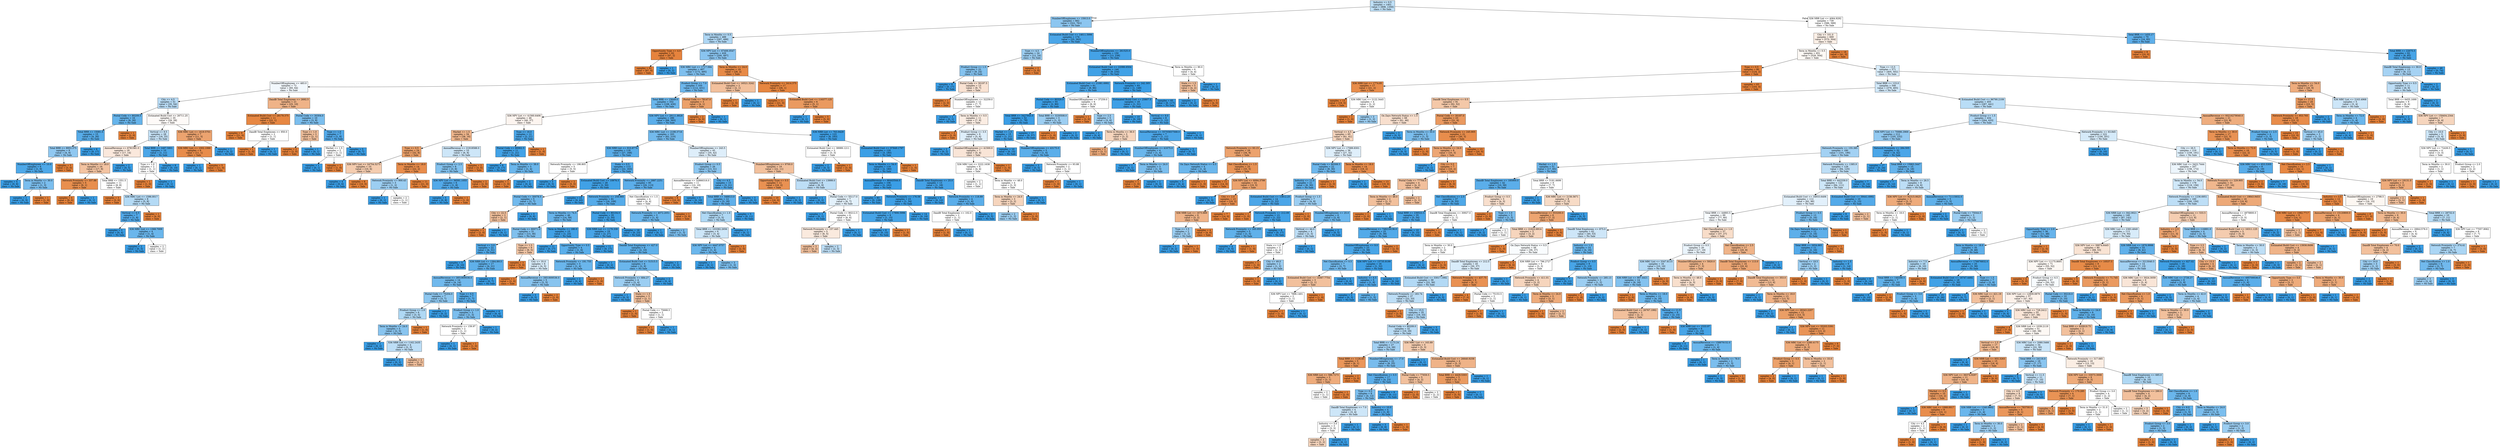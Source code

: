 digraph Tree {
node [shape=box, style="filled", color="black"] ;
0 [label="Industry <= 0.5\nsamples = 1401\nvalue = [908, 1350]\nclass = No Sale", fillcolor="#399de553"] ;
1 [label="NumberOfEmployees <= 15913.0\nsamples = 662\nvalue = [322, 761]\nclass = No Sale", fillcolor="#399de593"] ;
0 -> 1 [labeldistance=2.5, labelangle=45, headlabel="True"] ;
2 [label="Term in Months <= 0.5\nsamples = 488\nvalue = [297, 499]\nclass = No Sale", fillcolor="#399de567"] ;
1 -> 2 ;
3 [label="Opportunity Type <= 4.0\nsamples = 62\nvalue = [97, 2]\nclass = Sale", fillcolor="#e58139fa"] ;
2 -> 3 ;
4 [label="samples = 61\nvalue = [97, 0]\nclass = Sale", fillcolor="#e58139ff"] ;
3 -> 4 ;
5 [label="samples = 1\nvalue = [0, 2]\nclass = No Sale", fillcolor="#399de5ff"] ;
3 -> 5 ;
6 [label="X36 NPV List <= 67406.0547\nsamples = 426\nvalue = [200, 497]\nclass = No Sale", fillcolor="#399de598"] ;
2 -> 6 ;
7 [label="X36 MRC List <= 1717.594\nsamples = 407\nvalue = [172, 495]\nclass = No Sale", fillcolor="#399de5a6"] ;
6 -> 7 ;
8 [label="NumberOfEmployees <= 483.0\nsamples = 72\nvalue = [60, 64]\nclass = No Sale", fillcolor="#399de510"] ;
7 -> 8 ;
9 [label="City <= 4.5\nsamples = 51\nvalue = [35, 54]\nclass = No Sale", fillcolor="#399de55a"] ;
8 -> 9 ;
10 [label="Postal Code <= 80209.5\nsamples = 16\nvalue = [6, 26]\nclass = No Sale", fillcolor="#399de5c4"] ;
9 -> 10 ;
11 [label="Total BRR <= 15081.0\nsamples = 15\nvalue = [4, 26]\nclass = No Sale", fillcolor="#399de5d8"] ;
10 -> 11 ;
12 [label="Total BRR <= 8953.375\nsamples = 9\nvalue = [4, 9]\nclass = No Sale", fillcolor="#399de58e"] ;
11 -> 12 ;
13 [label="NumberOfEmployees <= 10.0\nsamples = 6\nvalue = [1, 9]\nclass = No Sale", fillcolor="#399de5e3"] ;
12 -> 13 ;
14 [label="samples = 4\nvalue = [0, 6]\nclass = No Sale", fillcolor="#399de5ff"] ;
13 -> 14 ;
15 [label="Term in Months <= 30.0\nsamples = 2\nvalue = [1, 3]\nclass = No Sale", fillcolor="#399de5aa"] ;
13 -> 15 ;
16 [label="samples = 1\nvalue = [0, 3]\nclass = No Sale", fillcolor="#399de5ff"] ;
15 -> 16 ;
17 [label="samples = 1\nvalue = [1, 0]\nclass = Sale", fillcolor="#e58139ff"] ;
15 -> 17 ;
18 [label="samples = 3\nvalue = [3, 0]\nclass = Sale", fillcolor="#e58139ff"] ;
12 -> 18 ;
19 [label="samples = 6\nvalue = [0, 17]\nclass = No Sale", fillcolor="#399de5ff"] ;
11 -> 19 ;
20 [label="samples = 1\nvalue = [2, 0]\nclass = Sale", fillcolor="#e58139ff"] ;
10 -> 20 ;
21 [label="Estimated Build Cost <= 26711.25\nsamples = 35\nvalue = [29, 28]\nclass = Sale", fillcolor="#e5813909"] ;
9 -> 21 ;
22 [label="Vertical <= 9.5\nsamples = 28\nvalue = [18, 25]\nclass = No Sale", fillcolor="#399de547"] ;
21 -> 22 ;
23 [label="AnnualRevenue <= 6781581.0\nsamples = 18\nvalue = [17, 14]\nclass = Sale", fillcolor="#e581392d"] ;
22 -> 23 ;
24 [label="Term in Months <= 18.0\nsamples = 16\nvalue = [17, 9]\nclass = Sale", fillcolor="#e5813978"] ;
23 -> 24 ;
25 [label="Network Proximity <= 337.88\nsamples = 5\nvalue = [9, 1]\nclass = Sale", fillcolor="#e58139e3"] ;
24 -> 25 ;
26 [label="samples = 4\nvalue = [9, 0]\nclass = Sale", fillcolor="#e58139ff"] ;
25 -> 26 ;
27 [label="samples = 1\nvalue = [0, 1]\nclass = No Sale", fillcolor="#399de5ff"] ;
25 -> 27 ;
28 [label="Total BRR <= 1551.5\nsamples = 11\nvalue = [8, 8]\nclass = Sale", fillcolor="#e5813900"] ;
24 -> 28 ;
29 [label="samples = 3\nvalue = [3, 0]\nclass = Sale", fillcolor="#e58139ff"] ;
28 -> 29 ;
30 [label="X36 MRC List <= 1596.0017\nsamples = 8\nvalue = [5, 8]\nclass = No Sale", fillcolor="#399de560"] ;
28 -> 30 ;
31 [label="Vertical <= 6.5\nsamples = 7\nvalue = [1, 8]\nclass = No Sale", fillcolor="#399de5df"] ;
30 -> 31 ;
32 [label="samples = 3\nvalue = [0, 4]\nclass = No Sale", fillcolor="#399de5ff"] ;
31 -> 32 ;
33 [label="X36 MRC List <= 1368.7009\nsamples = 4\nvalue = [1, 4]\nclass = No Sale", fillcolor="#399de5bf"] ;
31 -> 33 ;
34 [label="samples = 2\nvalue = [0, 3]\nclass = No Sale", fillcolor="#399de5ff"] ;
33 -> 34 ;
35 [label="samples = 2\nvalue = [1, 1]\nclass = Sale", fillcolor="#e5813900"] ;
33 -> 35 ;
36 [label="samples = 1\nvalue = [4, 0]\nclass = Sale", fillcolor="#e58139ff"] ;
30 -> 36 ;
37 [label="samples = 2\nvalue = [0, 5]\nclass = No Sale", fillcolor="#399de5ff"] ;
23 -> 37 ;
38 [label="Total BRR <= 2487.5801\nsamples = 10\nvalue = [1, 11]\nclass = No Sale", fillcolor="#399de5e8"] ;
22 -> 38 ;
39 [label="Type <= 1.0\nsamples = 2\nvalue = [1, 1]\nclass = Sale", fillcolor="#e5813900"] ;
38 -> 39 ;
40 [label="samples = 1\nvalue = [1, 0]\nclass = Sale", fillcolor="#e58139ff"] ;
39 -> 40 ;
41 [label="samples = 1\nvalue = [0, 1]\nclass = No Sale", fillcolor="#399de5ff"] ;
39 -> 41 ;
42 [label="samples = 8\nvalue = [0, 10]\nclass = No Sale", fillcolor="#399de5ff"] ;
38 -> 42 ;
43 [label="X36 MRC List <= 1619.5701\nsamples = 7\nvalue = [11, 3]\nclass = Sale", fillcolor="#e58139b9"] ;
21 -> 43 ;
44 [label="X36 MRC List <= 1002.1066\nsamples = 6\nvalue = [11, 1]\nclass = Sale", fillcolor="#e58139e8"] ;
43 -> 44 ;
45 [label="samples = 1\nvalue = [0, 1]\nclass = No Sale", fillcolor="#399de5ff"] ;
44 -> 45 ;
46 [label="samples = 5\nvalue = [11, 0]\nclass = Sale", fillcolor="#e58139ff"] ;
44 -> 46 ;
47 [label="samples = 1\nvalue = [0, 2]\nclass = No Sale", fillcolor="#399de5ff"] ;
43 -> 47 ;
48 [label="DandB Total Employees <= 2692.5\nsamples = 21\nvalue = [25, 10]\nclass = Sale", fillcolor="#e5813999"] ;
8 -> 48 ;
49 [label="Estimated Build Cost <= 28179.375\nsamples = 11\nvalue = [22, 1]\nclass = Sale", fillcolor="#e58139f3"] ;
48 -> 49 ;
50 [label="samples = 9\nvalue = [21, 0]\nclass = Sale", fillcolor="#e58139ff"] ;
49 -> 50 ;
51 [label="DandB Total Employees <= 950.0\nsamples = 2\nvalue = [1, 1]\nclass = Sale", fillcolor="#e5813900"] ;
49 -> 51 ;
52 [label="samples = 1\nvalue = [1, 0]\nclass = Sale", fillcolor="#e58139ff"] ;
51 -> 52 ;
53 [label="samples = 1\nvalue = [0, 1]\nclass = No Sale", fillcolor="#399de5ff"] ;
51 -> 53 ;
54 [label="Postal Code <= 30304.0\nsamples = 10\nvalue = [3, 9]\nclass = No Sale", fillcolor="#399de5aa"] ;
48 -> 54 ;
55 [label="Type <= 1.0\nsamples = 3\nvalue = [2, 1]\nclass = Sale", fillcolor="#e581397f"] ;
54 -> 55 ;
56 [label="samples = 2\nvalue = [2, 0]\nclass = Sale", fillcolor="#e58139ff"] ;
55 -> 56 ;
57 [label="samples = 1\nvalue = [0, 1]\nclass = No Sale", fillcolor="#399de5ff"] ;
55 -> 57 ;
58 [label="Type <= 1.0\nsamples = 7\nvalue = [1, 8]\nclass = No Sale", fillcolor="#399de5df"] ;
54 -> 58 ;
59 [label="Market <= 1.5\nsamples = 2\nvalue = [1, 1]\nclass = Sale", fillcolor="#e5813900"] ;
58 -> 59 ;
60 [label="samples = 1\nvalue = [0, 1]\nclass = No Sale", fillcolor="#399de5ff"] ;
59 -> 60 ;
61 [label="samples = 1\nvalue = [1, 0]\nclass = Sale", fillcolor="#e58139ff"] ;
59 -> 61 ;
62 [label="samples = 5\nvalue = [0, 7]\nclass = No Sale", fillcolor="#399de5ff"] ;
58 -> 62 ;
63 [label="Product Group <= 7.0\nsamples = 335\nvalue = [112, 431]\nclass = No Sale", fillcolor="#399de5bd"] ;
7 -> 63 ;
64 [label="Total BRR <= 15649.0\nsamples = 332\nvalue = [108, 430]\nclass = No Sale", fillcolor="#399de5bf"] ;
63 -> 64 ;
65 [label="X36 NPV List <= 41560.6406\nsamples = 46\nvalue = [40, 37]\nclass = Sale", fillcolor="#e5813913"] ;
64 -> 65 ;
66 [label="Market <= 1.5\nsamples = 34\nvalue = [38, 16]\nclass = Sale", fillcolor="#e5813994"] ;
65 -> 66 ;
67 [label="Type <= 0.5\nsamples = 24\nvalue = [32, 8]\nclass = Sale", fillcolor="#e58139bf"] ;
66 -> 67 ;
68 [label="X36 NPV List <= 24754.5273\nsamples = 10\nvalue = [10, 6]\nclass = Sale", fillcolor="#e5813966"] ;
67 -> 68 ;
69 [label="samples = 4\nvalue = [0, 6]\nclass = No Sale", fillcolor="#399de5ff"] ;
68 -> 69 ;
70 [label="samples = 6\nvalue = [10, 0]\nclass = Sale", fillcolor="#e58139ff"] ;
68 -> 70 ;
71 [label="Term in Months <= 18.0\nsamples = 14\nvalue = [22, 2]\nclass = Sale", fillcolor="#e58139e8"] ;
67 -> 71 ;
72 [label="Network Proximity <= 900.43\nsamples = 3\nvalue = [1, 2]\nclass = No Sale", fillcolor="#399de57f"] ;
71 -> 72 ;
73 [label="samples = 1\nvalue = [0, 1]\nclass = No Sale", fillcolor="#399de5ff"] ;
72 -> 73 ;
74 [label="samples = 2\nvalue = [1, 1]\nclass = Sale", fillcolor="#e5813900"] ;
72 -> 74 ;
75 [label="samples = 11\nvalue = [21, 0]\nclass = Sale", fillcolor="#e58139ff"] ;
71 -> 75 ;
76 [label="AnnualRevenue <= 21918588.0\nsamples = 10\nvalue = [6, 8]\nclass = No Sale", fillcolor="#399de540"] ;
66 -> 76 ;
77 [label="Product Group <= 2.5\nsamples = 8\nvalue = [3, 8]\nclass = No Sale", fillcolor="#399de59f"] ;
76 -> 77 ;
78 [label="X36 NPV List <= 36591.1055\nsamples = 6\nvalue = [1, 8]\nclass = No Sale", fillcolor="#399de5df"] ;
77 -> 78 ;
79 [label="samples = 5\nvalue = [0, 8]\nclass = No Sale", fillcolor="#399de5ff"] ;
78 -> 79 ;
80 [label="samples = 1\nvalue = [1, 0]\nclass = Sale", fillcolor="#e58139ff"] ;
78 -> 80 ;
81 [label="samples = 2\nvalue = [2, 0]\nclass = Sale", fillcolor="#e58139ff"] ;
77 -> 81 ;
82 [label="samples = 2\nvalue = [3, 0]\nclass = Sale", fillcolor="#e58139ff"] ;
76 -> 82 ;
83 [label="Type <= 16.0\nsamples = 12\nvalue = [2, 21]\nclass = No Sale", fillcolor="#399de5e7"] ;
65 -> 83 ;
84 [label="Postal Code <= 80062.5\nsamples = 11\nvalue = [1, 21]\nclass = No Sale", fillcolor="#399de5f3"] ;
83 -> 84 ;
85 [label="samples = 8\nvalue = [0, 17]\nclass = No Sale", fillcolor="#399de5ff"] ;
84 -> 85 ;
86 [label="Term in Months <= 38.0\nsamples = 3\nvalue = [1, 4]\nclass = No Sale", fillcolor="#399de5bf"] ;
84 -> 86 ;
87 [label="samples = 1\nvalue = [1, 0]\nclass = Sale", fillcolor="#e58139ff"] ;
86 -> 87 ;
88 [label="samples = 2\nvalue = [0, 4]\nclass = No Sale", fillcolor="#399de5ff"] ;
86 -> 88 ;
89 [label="samples = 1\nvalue = [1, 0]\nclass = Sale", fillcolor="#e58139ff"] ;
83 -> 89 ;
90 [label="X36 NPV List <= 29111.8828\nsamples = 286\nvalue = [68, 393]\nclass = No Sale", fillcolor="#399de5d3"] ;
64 -> 90 ;
91 [label="X36 MRC List <= 2198.3716\nsamples = 163\nvalue = [62, 210]\nclass = No Sale", fillcolor="#399de5b4"] ;
90 -> 91 ;
92 [label="X36 NRR List <= 910.8774\nsamples = 118\nvalue = [27, 168]\nclass = No Sale", fillcolor="#399de5d6"] ;
91 -> 92 ;
93 [label="Network Proximity <= 198.805\nsamples = 5\nvalue = [5, 5]\nclass = Sale", fillcolor="#e5813900"] ;
92 -> 93 ;
94 [label="samples = 3\nvalue = [0, 5]\nclass = No Sale", fillcolor="#399de5ff"] ;
93 -> 94 ;
95 [label="samples = 2\nvalue = [5, 0]\nclass = Sale", fillcolor="#e58139ff"] ;
93 -> 95 ;
96 [label="State <= 0.5\nsamples = 113\nvalue = [22, 163]\nclass = No Sale", fillcolor="#399de5dd"] ;
92 -> 96 ;
97 [label="Estimated Build Cost <= 10976.5\nsamples = 28\nvalue = [2, 50]\nclass = No Sale", fillcolor="#399de5f5"] ;
96 -> 97 ;
98 [label="Postal Code <= 30078.5\nsamples = 5\nvalue = [2, 7]\nclass = No Sale", fillcolor="#399de5b6"] ;
97 -> 98 ;
99 [label="City <= 22.5\nsamples = 2\nvalue = [2, 1]\nclass = Sale", fillcolor="#e581397f"] ;
98 -> 99 ;
100 [label="samples = 1\nvalue = [2, 0]\nclass = Sale", fillcolor="#e58139ff"] ;
99 -> 100 ;
101 [label="samples = 1\nvalue = [0, 1]\nclass = No Sale", fillcolor="#399de5ff"] ;
99 -> 101 ;
102 [label="samples = 3\nvalue = [0, 6]\nclass = No Sale", fillcolor="#399de5ff"] ;
98 -> 102 ;
103 [label="samples = 23\nvalue = [0, 43]\nclass = No Sale", fillcolor="#399de5ff"] ;
97 -> 103 ;
104 [label="Network Proximity <= 2887.2251\nsamples = 85\nvalue = [20, 113]\nclass = No Sale", fillcolor="#399de5d2"] ;
96 -> 104 ;
105 [label="Network Proximity <= 258.985\nsamples = 81\nvalue = [16, 109]\nclass = No Sale", fillcolor="#399de5da"] ;
104 -> 105 ;
106 [label="Term in Months <= 74.5\nsamples = 46\nvalue = [14, 59]\nclass = No Sale", fillcolor="#399de5c2"] ;
105 -> 106 ;
107 [label="Postal Code <= 80071.0\nsamples = 31\nvalue = [13, 36]\nclass = No Sale", fillcolor="#399de5a3"] ;
106 -> 107 ;
108 [label="Vertical <= 3.0\nsamples = 22\nvalue = [4, 31]\nclass = No Sale", fillcolor="#399de5de"] ;
107 -> 108 ;
109 [label="samples = 5\nvalue = [0, 10]\nclass = No Sale", fillcolor="#399de5ff"] ;
108 -> 109 ;
110 [label="X36 NRR List <= 1364.8915\nsamples = 17\nvalue = [4, 21]\nclass = No Sale", fillcolor="#399de5ce"] ;
108 -> 110 ;
111 [label="AnnualRevenue <= 2851809536.0\nsamples = 14\nvalue = [4, 14]\nclass = No Sale", fillcolor="#399de5b6"] ;
110 -> 111 ;
112 [label="Postal Code <= 75204.0\nsamples = 7\nvalue = [3, 7]\nclass = No Sale", fillcolor="#399de592"] ;
111 -> 112 ;
113 [label="Product Group <= 1.0\nsamples = 6\nvalue = [3, 5]\nclass = No Sale", fillcolor="#399de566"] ;
112 -> 113 ;
114 [label="Term in Months <= 24.0\nsamples = 5\nvalue = [2, 5]\nclass = No Sale", fillcolor="#399de599"] ;
113 -> 114 ;
115 [label="samples = 1\nvalue = [0, 2]\nclass = No Sale", fillcolor="#399de5ff"] ;
114 -> 115 ;
116 [label="X36 NRR List <= 1162.2435\nsamples = 4\nvalue = [2, 3]\nclass = No Sale", fillcolor="#399de555"] ;
114 -> 116 ;
117 [label="samples = 2\nvalue = [0, 2]\nclass = No Sale", fillcolor="#399de5ff"] ;
116 -> 117 ;
118 [label="samples = 2\nvalue = [2, 1]\nclass = Sale", fillcolor="#e581397f"] ;
116 -> 118 ;
119 [label="samples = 1\nvalue = [1, 0]\nclass = Sale", fillcolor="#e58139ff"] ;
113 -> 119 ;
120 [label="samples = 1\nvalue = [0, 2]\nclass = No Sale", fillcolor="#399de5ff"] ;
112 -> 120 ;
121 [label="Type <= 0.5\nsamples = 7\nvalue = [1, 7]\nclass = No Sale", fillcolor="#399de5db"] ;
111 -> 121 ;
122 [label="Product Group <= 1.0\nsamples = 3\nvalue = [1, 3]\nclass = No Sale", fillcolor="#399de5aa"] ;
121 -> 122 ;
123 [label="Network Proximity <= 159.97\nsamples = 2\nvalue = [1, 1]\nclass = Sale", fillcolor="#e5813900"] ;
122 -> 123 ;
124 [label="samples = 1\nvalue = [0, 1]\nclass = No Sale", fillcolor="#399de5ff"] ;
123 -> 124 ;
125 [label="samples = 1\nvalue = [1, 0]\nclass = Sale", fillcolor="#e58139ff"] ;
123 -> 125 ;
126 [label="samples = 1\nvalue = [0, 2]\nclass = No Sale", fillcolor="#399de5ff"] ;
122 -> 126 ;
127 [label="samples = 4\nvalue = [0, 4]\nclass = No Sale", fillcolor="#399de5ff"] ;
121 -> 127 ;
128 [label="samples = 3\nvalue = [0, 7]\nclass = No Sale", fillcolor="#399de5ff"] ;
110 -> 128 ;
129 [label="Type <= 1.5\nsamples = 9\nvalue = [9, 5]\nclass = Sale", fillcolor="#e5813971"] ;
107 -> 129 ;
130 [label="samples = 3\nvalue = [5, 0]\nclass = Sale", fillcolor="#e58139ff"] ;
129 -> 130 ;
131 [label="City <= 35.0\nsamples = 6\nvalue = [4, 5]\nclass = No Sale", fillcolor="#399de533"] ;
129 -> 131 ;
132 [label="samples = 1\nvalue = [2, 0]\nclass = Sale", fillcolor="#e58139ff"] ;
131 -> 132 ;
133 [label="AnnualRevenue <= 2851809536.0\nsamples = 5\nvalue = [2, 5]\nclass = No Sale", fillcolor="#399de599"] ;
131 -> 133 ;
134 [label="samples = 3\nvalue = [0, 5]\nclass = No Sale", fillcolor="#399de5ff"] ;
133 -> 134 ;
135 [label="samples = 2\nvalue = [2, 0]\nclass = Sale", fillcolor="#e58139ff"] ;
133 -> 135 ;
136 [label="Term in Months <= 180.0\nsamples = 15\nvalue = [1, 23]\nclass = No Sale", fillcolor="#399de5f4"] ;
106 -> 136 ;
137 [label="samples = 11\nvalue = [0, 17]\nclass = No Sale", fillcolor="#399de5ff"] ;
136 -> 137 ;
138 [label="Opportunity Type <= 0.5\nsamples = 4\nvalue = [1, 6]\nclass = No Sale", fillcolor="#399de5d4"] ;
136 -> 138 ;
139 [label="Network Proximity <= 191.755\nsamples = 3\nvalue = [1, 4]\nclass = No Sale", fillcolor="#399de5bf"] ;
138 -> 139 ;
140 [label="samples = 2\nvalue = [0, 4]\nclass = No Sale", fillcolor="#399de5ff"] ;
139 -> 140 ;
141 [label="samples = 1\nvalue = [1, 0]\nclass = Sale", fillcolor="#e58139ff"] ;
139 -> 141 ;
142 [label="samples = 1\nvalue = [0, 2]\nclass = No Sale", fillcolor="#399de5ff"] ;
138 -> 142 ;
143 [label="Postal Code <= 80104.0\nsamples = 35\nvalue = [2, 50]\nclass = No Sale", fillcolor="#399de5f5"] ;
105 -> 143 ;
144 [label="X36 NRR List <= 1179.339\nsamples = 19\nvalue = [2, 27]\nclass = No Sale", fillcolor="#399de5ec"] ;
143 -> 144 ;
145 [label="samples = 11\nvalue = [0, 17]\nclass = No Sale", fillcolor="#399de5ff"] ;
144 -> 145 ;
146 [label="DandB Total Employees <= 427.0\nsamples = 8\nvalue = [2, 10]\nclass = No Sale", fillcolor="#399de5cc"] ;
144 -> 146 ;
147 [label="Estimated Build Cost <= 51515.5\nsamples = 6\nvalue = [2, 8]\nclass = No Sale", fillcolor="#399de5bf"] ;
146 -> 147 ;
148 [label="Network Proximity <= 684.27\nsamples = 4\nvalue = [2, 4]\nclass = No Sale", fillcolor="#399de57f"] ;
147 -> 148 ;
149 [label="samples = 1\nvalue = [0, 3]\nclass = No Sale", fillcolor="#399de5ff"] ;
148 -> 149 ;
150 [label="State <= 1.5\nsamples = 3\nvalue = [2, 1]\nclass = Sale", fillcolor="#e581397f"] ;
148 -> 150 ;
151 [label="samples = 1\nvalue = [1, 0]\nclass = Sale", fillcolor="#e58139ff"] ;
150 -> 151 ;
152 [label="Postal Code <= 75668.5\nsamples = 2\nvalue = [1, 1]\nclass = Sale", fillcolor="#e5813900"] ;
150 -> 152 ;
153 [label="samples = 1\nvalue = [1, 0]\nclass = Sale", fillcolor="#e58139ff"] ;
152 -> 153 ;
154 [label="samples = 1\nvalue = [0, 1]\nclass = No Sale", fillcolor="#399de5ff"] ;
152 -> 154 ;
155 [label="samples = 2\nvalue = [0, 4]\nclass = No Sale", fillcolor="#399de5ff"] ;
147 -> 155 ;
156 [label="samples = 2\nvalue = [0, 2]\nclass = No Sale", fillcolor="#399de5ff"] ;
146 -> 156 ;
157 [label="samples = 16\nvalue = [0, 23]\nclass = No Sale", fillcolor="#399de5ff"] ;
143 -> 157 ;
158 [label="Net Classification <= 1.5\nsamples = 4\nvalue = [4, 4]\nclass = Sale", fillcolor="#e5813900"] ;
104 -> 158 ;
159 [label="Network Proximity <= 4072.2051\nsamples = 3\nvalue = [1, 4]\nclass = No Sale", fillcolor="#399de5bf"] ;
158 -> 159 ;
160 [label="samples = 1\nvalue = [0, 1]\nclass = No Sale", fillcolor="#399de5ff"] ;
159 -> 160 ;
161 [label="samples = 2\nvalue = [1, 3]\nclass = No Sale", fillcolor="#399de5aa"] ;
159 -> 161 ;
162 [label="samples = 1\nvalue = [3, 0]\nclass = Sale", fillcolor="#e58139ff"] ;
158 -> 162 ;
163 [label="NumberOfEmployees <= 243.5\nsamples = 45\nvalue = [35, 42]\nclass = No Sale", fillcolor="#399de52a"] ;
91 -> 163 ;
164 [label="Product Group <= 0.5\nsamples = 26\nvalue = [13, 31]\nclass = No Sale", fillcolor="#399de594"] ;
163 -> 164 ;
165 [label="AnnualRevenue <= 32866316.0\nsamples = 11\nvalue = [10, 10]\nclass = Sale", fillcolor="#e5813900"] ;
164 -> 165 ;
166 [label="samples = 6\nvalue = [10, 0]\nclass = Sale", fillcolor="#e58139ff"] ;
165 -> 166 ;
167 [label="samples = 5\nvalue = [0, 10]\nclass = No Sale", fillcolor="#399de5ff"] ;
165 -> 167 ;
168 [label="City <= 4.5\nsamples = 15\nvalue = [3, 21]\nclass = No Sale", fillcolor="#399de5db"] ;
164 -> 168 ;
169 [label="Total BRR <= 346613.0\nsamples = 12\nvalue = [3, 16]\nclass = No Sale", fillcolor="#399de5cf"] ;
168 -> 169 ;
170 [label="Net Classification <= 1.0\nsamples = 7\nvalue = [3, 5]\nclass = No Sale", fillcolor="#399de566"] ;
169 -> 170 ;
171 [label="Total BRR <= 103382.2656\nsamples = 6\nvalue = [3, 4]\nclass = No Sale", fillcolor="#399de540"] ;
170 -> 171 ;
172 [label="X36 NPV List <= 4447.0757\nsamples = 4\nvalue = [1, 4]\nclass = No Sale", fillcolor="#399de5bf"] ;
171 -> 172 ;
173 [label="samples = 1\nvalue = [0, 1]\nclass = No Sale", fillcolor="#399de5ff"] ;
172 -> 173 ;
174 [label="samples = 3\nvalue = [1, 3]\nclass = No Sale", fillcolor="#399de5aa"] ;
172 -> 174 ;
175 [label="samples = 2\nvalue = [2, 0]\nclass = Sale", fillcolor="#e58139ff"] ;
171 -> 175 ;
176 [label="samples = 1\nvalue = [0, 1]\nclass = No Sale", fillcolor="#399de5ff"] ;
170 -> 176 ;
177 [label="samples = 5\nvalue = [0, 11]\nclass = No Sale", fillcolor="#399de5ff"] ;
169 -> 177 ;
178 [label="samples = 3\nvalue = [0, 5]\nclass = No Sale", fillcolor="#399de5ff"] ;
168 -> 178 ;
179 [label="NumberOfEmployees <= 9700.0\nsamples = 19\nvalue = [22, 11]\nclass = Sale", fillcolor="#e581397f"] ;
163 -> 179 ;
180 [label="Opportunity Type <= 0.5\nsamples = 11\nvalue = [16, 2]\nclass = Sale", fillcolor="#e58139df"] ;
179 -> 180 ;
181 [label="samples = 10\nvalue = [16, 0]\nclass = Sale", fillcolor="#e58139ff"] ;
180 -> 181 ;
182 [label="samples = 1\nvalue = [0, 2]\nclass = No Sale", fillcolor="#399de5ff"] ;
180 -> 182 ;
183 [label="Estimated Build Cost <= 13999.0\nsamples = 8\nvalue = [6, 9]\nclass = No Sale", fillcolor="#399de555"] ;
179 -> 183 ;
184 [label="samples = 1\nvalue = [0, 2]\nclass = No Sale", fillcolor="#399de5ff"] ;
183 -> 184 ;
185 [label="Postal Code <= 55117.0\nsamples = 7\nvalue = [6, 7]\nclass = No Sale", fillcolor="#399de524"] ;
183 -> 185 ;
186 [label="samples = 1\nvalue = [0, 1]\nclass = No Sale", fillcolor="#399de5ff"] ;
185 -> 186 ;
187 [label="Postal Code <= 80212.5\nsamples = 6\nvalue = [6, 6]\nclass = Sale", fillcolor="#e5813900"] ;
185 -> 187 ;
188 [label="Network Proximity <= 157.445\nsamples = 5\nvalue = [6, 5]\nclass = Sale", fillcolor="#e581392a"] ;
187 -> 188 ;
189 [label="samples = 3\nvalue = [4, 2]\nclass = Sale", fillcolor="#e581397f"] ;
188 -> 189 ;
190 [label="samples = 2\nvalue = [2, 3]\nclass = No Sale", fillcolor="#399de555"] ;
188 -> 190 ;
191 [label="samples = 1\nvalue = [0, 1]\nclass = No Sale", fillcolor="#399de5ff"] ;
187 -> 191 ;
192 [label="X36 NRR List <= 763.9429\nsamples = 123\nvalue = [6, 183]\nclass = No Sale", fillcolor="#399de5f7"] ;
90 -> 192 ;
193 [label="Estimated Build Cost <= 38989.1211\nsamples = 3\nvalue = [3, 3]\nclass = Sale", fillcolor="#e5813900"] ;
192 -> 193 ;
194 [label="samples = 2\nvalue = [0, 3]\nclass = No Sale", fillcolor="#399de5ff"] ;
193 -> 194 ;
195 [label="samples = 1\nvalue = [3, 0]\nclass = Sale", fillcolor="#e58139ff"] ;
193 -> 195 ;
196 [label="Estimated Build Cost <= 97849.1797\nsamples = 120\nvalue = [3, 180]\nclass = No Sale", fillcolor="#399de5fb"] ;
192 -> 196 ;
197 [label="Term in Months <= 54.0\nsamples = 119\nvalue = [2, 180]\nclass = No Sale", fillcolor="#399de5fc"] ;
196 -> 197 ;
198 [label="AnnualRevenue <= 66443544.0\nsamples = 106\nvalue = [1, 162]\nclass = No Sale", fillcolor="#399de5fd"] ;
197 -> 198 ;
199 [label="samples = 83\nvalue = [0, 128]\nclass = No Sale", fillcolor="#399de5ff"] ;
198 -> 199 ;
200 [label="Network Proximity <= 176.58\nsamples = 23\nvalue = [1, 34]\nclass = No Sale", fillcolor="#399de5f8"] ;
198 -> 200 ;
201 [label="Estimated Build Cost <= 17906.5996\nsamples = 9\nvalue = [1, 15]\nclass = No Sale", fillcolor="#399de5ee"] ;
200 -> 201 ;
202 [label="samples = 8\nvalue = [0, 15]\nclass = No Sale", fillcolor="#399de5ff"] ;
201 -> 202 ;
203 [label="samples = 1\nvalue = [1, 0]\nclass = Sale", fillcolor="#e58139ff"] ;
201 -> 203 ;
204 [label="samples = 14\nvalue = [0, 19]\nclass = No Sale", fillcolor="#399de5ff"] ;
200 -> 204 ;
205 [label="DandB Total Employees <= 25.0\nsamples = 13\nvalue = [1, 18]\nclass = No Sale", fillcolor="#399de5f1"] ;
197 -> 205 ;
206 [label="samples = 9\nvalue = [0, 12]\nclass = No Sale", fillcolor="#399de5ff"] ;
205 -> 206 ;
207 [label="Network Proximity <= 118.89\nsamples = 4\nvalue = [1, 6]\nclass = No Sale", fillcolor="#399de5d4"] ;
205 -> 207 ;
208 [label="DandB Total Employees <= 102.0\nsamples = 2\nvalue = [1, 1]\nclass = Sale", fillcolor="#e5813900"] ;
207 -> 208 ;
209 [label="samples = 1\nvalue = [1, 0]\nclass = Sale", fillcolor="#e58139ff"] ;
208 -> 209 ;
210 [label="samples = 1\nvalue = [0, 1]\nclass = No Sale", fillcolor="#399de5ff"] ;
208 -> 210 ;
211 [label="samples = 2\nvalue = [0, 5]\nclass = No Sale", fillcolor="#399de5ff"] ;
207 -> 211 ;
212 [label="samples = 1\nvalue = [1, 0]\nclass = Sale", fillcolor="#e58139ff"] ;
196 -> 212 ;
213 [label="Postal Code <= 78147.0\nsamples = 3\nvalue = [4, 1]\nclass = Sale", fillcolor="#e58139bf"] ;
63 -> 213 ;
214 [label="samples = 2\nvalue = [4, 0]\nclass = Sale", fillcolor="#e58139ff"] ;
213 -> 214 ;
215 [label="samples = 1\nvalue = [0, 1]\nclass = No Sale", fillcolor="#399de5ff"] ;
213 -> 215 ;
216 [label="Term in Months <= 24.0\nsamples = 19\nvalue = [28, 2]\nclass = Sale", fillcolor="#e58139ed"] ;
6 -> 216 ;
217 [label="Estimated Build Cost <= 16521.3242\nsamples = 2\nvalue = [2, 1]\nclass = Sale", fillcolor="#e581397f"] ;
216 -> 217 ;
218 [label="samples = 1\nvalue = [2, 0]\nclass = Sale", fillcolor="#e58139ff"] ;
217 -> 218 ;
219 [label="samples = 1\nvalue = [0, 1]\nclass = No Sale", fillcolor="#399de5ff"] ;
217 -> 219 ;
220 [label="Network Proximity <= 2414.375\nsamples = 17\nvalue = [26, 1]\nclass = Sale", fillcolor="#e58139f5"] ;
216 -> 220 ;
221 [label="samples = 11\nvalue = [21, 0]\nclass = Sale", fillcolor="#e58139ff"] ;
220 -> 221 ;
222 [label="Estimated Build Cost <= 116377.125\nsamples = 6\nvalue = [5, 1]\nclass = Sale", fillcolor="#e58139cc"] ;
220 -> 222 ;
223 [label="samples = 1\nvalue = [0, 1]\nclass = No Sale", fillcolor="#399de5ff"] ;
222 -> 223 ;
224 [label="samples = 5\nvalue = [5, 0]\nclass = Sale", fillcolor="#e58139ff"] ;
222 -> 224 ;
225 [label="Estimated Build Cost <= 14611.5996\nsamples = 174\nvalue = [25, 262]\nclass = No Sale", fillcolor="#399de5e7"] ;
1 -> 225 ;
226 [label="Type <= 4.5\nsamples = 24\nvalue = [12, 24]\nclass = No Sale", fillcolor="#399de57f"] ;
225 -> 226 ;
227 [label="Product Group <= 1.5\nsamples = 22\nvalue = [9, 24]\nclass = No Sale", fillcolor="#399de59f"] ;
226 -> 227 ;
228 [label="samples = 9\nvalue = [0, 17]\nclass = No Sale", fillcolor="#399de5ff"] ;
227 -> 228 ;
229 [label="Postal Code <= 30197.5\nsamples = 13\nvalue = [9, 7]\nclass = Sale", fillcolor="#e5813939"] ;
227 -> 229 ;
230 [label="samples = 1\nvalue = [2, 0]\nclass = Sale", fillcolor="#e58139ff"] ;
229 -> 230 ;
231 [label="NumberOfEmployees <= 32259.0\nsamples = 12\nvalue = [7, 7]\nclass = Sale", fillcolor="#e5813900"] ;
229 -> 231 ;
232 [label="samples = 1\nvalue = [0, 1]\nclass = No Sale", fillcolor="#399de5ff"] ;
231 -> 232 ;
233 [label="Term in Months <= 0.5\nsamples = 11\nvalue = [7, 6]\nclass = Sale", fillcolor="#e5813924"] ;
231 -> 233 ;
234 [label="samples = 2\nvalue = [2, 0]\nclass = Sale", fillcolor="#e58139ff"] ;
233 -> 234 ;
235 [label="Product Group <= 3.5\nsamples = 9\nvalue = [5, 6]\nclass = No Sale", fillcolor="#399de52a"] ;
233 -> 235 ;
236 [label="samples = 2\nvalue = [0, 2]\nclass = No Sale", fillcolor="#399de5ff"] ;
235 -> 236 ;
237 [label="NumberOfEmployees <= 41500.0\nsamples = 7\nvalue = [5, 4]\nclass = Sale", fillcolor="#e5813933"] ;
235 -> 237 ;
238 [label="X36 MRC List <= 2222.1638\nsamples = 6\nvalue = [4, 4]\nclass = Sale", fillcolor="#e5813900"] ;
237 -> 238 ;
239 [label="samples = 2\nvalue = [1, 1]\nclass = Sale", fillcolor="#e5813900"] ;
238 -> 239 ;
240 [label="Term in Months <= 48.0\nsamples = 4\nvalue = [3, 3]\nclass = Sale", fillcolor="#e5813900"] ;
238 -> 240 ;
241 [label="Term in Months <= 24.0\nsamples = 3\nvalue = [3, 2]\nclass = Sale", fillcolor="#e5813955"] ;
240 -> 241 ;
242 [label="samples = 2\nvalue = [1, 2]\nclass = No Sale", fillcolor="#399de57f"] ;
241 -> 242 ;
243 [label="samples = 1\nvalue = [2, 0]\nclass = Sale", fillcolor="#e58139ff"] ;
241 -> 243 ;
244 [label="samples = 1\nvalue = [0, 1]\nclass = No Sale", fillcolor="#399de5ff"] ;
240 -> 244 ;
245 [label="samples = 1\nvalue = [1, 0]\nclass = Sale", fillcolor="#e58139ff"] ;
237 -> 245 ;
246 [label="samples = 2\nvalue = [3, 0]\nclass = Sale", fillcolor="#e58139ff"] ;
226 -> 246 ;
247 [label="NumberOfEmployees <= 261525.0\nsamples = 150\nvalue = [13, 238]\nclass = No Sale", fillcolor="#399de5f1"] ;
225 -> 247 ;
248 [label="Estimated Build Cost <= 22086.6504\nsamples = 144\nvalue = [9, 234]\nclass = No Sale", fillcolor="#399de5f5"] ;
247 -> 248 ;
249 [label="Estimated Build Cost <= 21081.6992\nsamples = 61\nvalue = [8, 86]\nclass = No Sale", fillcolor="#399de5e7"] ;
248 -> 249 ;
250 [label="Postal Code <= 80320.0\nsamples = 55\nvalue = [2, 80]\nclass = No Sale", fillcolor="#399de5f9"] ;
249 -> 250 ;
251 [label="Total BRR <= 3427943.0\nsamples = 52\nvalue = [1, 78]\nclass = No Sale", fillcolor="#399de5fc"] ;
250 -> 251 ;
252 [label="Market <= 1.5\nsamples = 15\nvalue = [1, 21]\nclass = No Sale", fillcolor="#399de5f3"] ;
251 -> 252 ;
253 [label="samples = 10\nvalue = [0, 15]\nclass = No Sale", fillcolor="#399de5ff"] ;
252 -> 253 ;
254 [label="NumberOfEmployees <= 43175.0\nsamples = 5\nvalue = [1, 6]\nclass = No Sale", fillcolor="#399de5d4"] ;
252 -> 254 ;
255 [label="samples = 3\nvalue = [0, 5]\nclass = No Sale", fillcolor="#399de5ff"] ;
254 -> 255 ;
256 [label="Network Proximity <= 93.88\nsamples = 2\nvalue = [1, 1]\nclass = Sale", fillcolor="#e5813900"] ;
254 -> 256 ;
257 [label="samples = 1\nvalue = [1, 0]\nclass = Sale", fillcolor="#e58139ff"] ;
256 -> 257 ;
258 [label="samples = 1\nvalue = [0, 1]\nclass = No Sale", fillcolor="#399de5ff"] ;
256 -> 258 ;
259 [label="samples = 37\nvalue = [0, 57]\nclass = No Sale", fillcolor="#399de5ff"] ;
251 -> 259 ;
260 [label="Total BRR <= 3230508.0\nsamples = 3\nvalue = [1, 2]\nclass = No Sale", fillcolor="#399de57f"] ;
250 -> 260 ;
261 [label="samples = 1\nvalue = [1, 0]\nclass = Sale", fillcolor="#e58139ff"] ;
260 -> 261 ;
262 [label="samples = 2\nvalue = [0, 2]\nclass = No Sale", fillcolor="#399de5ff"] ;
260 -> 262 ;
263 [label="NumberOfEmployees <= 37259.0\nsamples = 6\nvalue = [6, 6]\nclass = Sale", fillcolor="#e5813900"] ;
249 -> 263 ;
264 [label="samples = 1\nvalue = [3, 0]\nclass = Sale", fillcolor="#e58139ff"] ;
263 -> 264 ;
265 [label="Type <= 2.5\nsamples = 5\nvalue = [3, 6]\nclass = No Sale", fillcolor="#399de57f"] ;
263 -> 265 ;
266 [label="samples = 2\nvalue = [0, 4]\nclass = No Sale", fillcolor="#399de5ff"] ;
265 -> 266 ;
267 [label="Term in Months <= 36.0\nsamples = 3\nvalue = [3, 2]\nclass = Sale", fillcolor="#e5813955"] ;
265 -> 267 ;
268 [label="samples = 2\nvalue = [3, 1]\nclass = Sale", fillcolor="#e58139aa"] ;
267 -> 268 ;
269 [label="samples = 1\nvalue = [0, 1]\nclass = No Sale", fillcolor="#399de5ff"] ;
267 -> 269 ;
270 [label="Network Proximity <= 242.305\nsamples = 83\nvalue = [1, 148]\nclass = No Sale", fillcolor="#399de5fd"] ;
248 -> 270 ;
271 [label="Estimated Build Cost <= 25807.5\nsamples = 18\nvalue = [1, 31]\nclass = No Sale", fillcolor="#399de5f7"] ;
270 -> 271 ;
272 [label="samples = 10\nvalue = [0, 19]\nclass = No Sale", fillcolor="#399de5ff"] ;
271 -> 272 ;
273 [label="Vertical <= 9.0\nsamples = 8\nvalue = [1, 12]\nclass = No Sale", fillcolor="#399de5ea"] ;
271 -> 273 ;
274 [label="AnnualRevenue <= 55705837568.0\nsamples = 7\nvalue = [1, 11]\nclass = No Sale", fillcolor="#399de5e8"] ;
273 -> 274 ;
275 [label="NumberOfEmployees <= 41675.0\nsamples = 4\nvalue = [1, 4]\nclass = No Sale", fillcolor="#399de5bf"] ;
274 -> 275 ;
276 [label="samples = 1\nvalue = [0, 1]\nclass = No Sale", fillcolor="#399de5ff"] ;
275 -> 276 ;
277 [label="Term in Months <= 24.0\nsamples = 3\nvalue = [1, 3]\nclass = No Sale", fillcolor="#399de5aa"] ;
275 -> 277 ;
278 [label="samples = 1\nvalue = [1, 0]\nclass = Sale", fillcolor="#e58139ff"] ;
277 -> 278 ;
279 [label="samples = 2\nvalue = [0, 3]\nclass = No Sale", fillcolor="#399de5ff"] ;
277 -> 279 ;
280 [label="samples = 3\nvalue = [0, 7]\nclass = No Sale", fillcolor="#399de5ff"] ;
274 -> 280 ;
281 [label="samples = 1\nvalue = [0, 1]\nclass = No Sale", fillcolor="#399de5ff"] ;
273 -> 281 ;
282 [label="samples = 65\nvalue = [0, 117]\nclass = No Sale", fillcolor="#399de5ff"] ;
270 -> 282 ;
283 [label="Term in Months <= 90.0\nsamples = 6\nvalue = [4, 4]\nclass = Sale", fillcolor="#e5813900"] ;
247 -> 283 ;
284 [label="State <= 1.5\nsamples = 5\nvalue = [4, 2]\nclass = Sale", fillcolor="#e581397f"] ;
283 -> 284 ;
285 [label="samples = 2\nvalue = [0, 2]\nclass = No Sale", fillcolor="#399de5ff"] ;
284 -> 285 ;
286 [label="samples = 3\nvalue = [4, 0]\nclass = Sale", fillcolor="#e58139ff"] ;
284 -> 286 ;
287 [label="samples = 1\nvalue = [0, 2]\nclass = No Sale", fillcolor="#399de5ff"] ;
283 -> 287 ;
288 [label="X36 NRR List <= 4064.9292\nsamples = 739\nvalue = [586, 589]\nclass = No Sale", fillcolor="#399de501"] ;
0 -> 288 [labeldistance=2.5, labelangle=-45, headlabel="False"] ;
289 [label="City <= 101.0\nsamples = 669\nvalue = [570, 504]\nclass = Sale", fillcolor="#e581391e"] ;
288 -> 289 ;
290 [label="Term in Months <= 0.5\nsamples = 651\nvalue = [529, 504]\nclass = Sale", fillcolor="#e581390c"] ;
289 -> 290 ;
291 [label="Type <= 0.5\nsamples = 80\nvalue = [124, 2]\nclass = Sale", fillcolor="#e58139fb"] ;
290 -> 291 ;
292 [label="X36 NRR List <= 1774.85\nsamples = 17\nvalue = [21, 2]\nclass = Sale", fillcolor="#e58139e7"] ;
291 -> 292 ;
293 [label="samples = 13\nvalue = [19, 0]\nclass = Sale", fillcolor="#e58139ff"] ;
292 -> 293 ;
294 [label="X36 MRC List <= 2122.3445\nsamples = 4\nvalue = [2, 2]\nclass = Sale", fillcolor="#e5813900"] ;
292 -> 294 ;
295 [label="samples = 1\nvalue = [1, 0]\nclass = Sale", fillcolor="#e58139ff"] ;
294 -> 295 ;
296 [label="samples = 3\nvalue = [1, 2]\nclass = No Sale", fillcolor="#399de57f"] ;
294 -> 296 ;
297 [label="samples = 63\nvalue = [103, 0]\nclass = Sale", fillcolor="#e58139ff"] ;
291 -> 297 ;
298 [label="Type <= 13.5\nsamples = 571\nvalue = [405, 502]\nclass = No Sale", fillcolor="#399de531"] ;
290 -> 298 ;
299 [label="Total BRR <= 123.0\nsamples = 546\nvalue = [379, 493]\nclass = No Sale", fillcolor="#399de53b"] ;
298 -> 299 ;
300 [label="DandB Total Employees <= 0.5\nsamples = 91\nvalue = [92, 52]\nclass = Sale", fillcolor="#e581396f"] ;
299 -> 300 ;
301 [label="On Zayo Network Status <= 1.5\nsamples = 68\nvalue = [61, 46]\nclass = Sale", fillcolor="#e581393f"] ;
300 -> 301 ;
302 [label="Vertical <= 4.5\nsamples = 65\nvalue = [61, 41]\nclass = Sale", fillcolor="#e5813954"] ;
301 -> 302 ;
303 [label="Network Proximity <= 93.15\nsamples = 29\nvalue = [34, 9]\nclass = Sale", fillcolor="#e58139bb"] ;
302 -> 303 ;
304 [label="On Zayo Network Status <= 0.5\nsamples = 4\nvalue = [1, 4]\nclass = No Sale", fillcolor="#399de5bf"] ;
303 -> 304 ;
305 [label="samples = 3\nvalue = [0, 4]\nclass = No Sale", fillcolor="#399de5ff"] ;
304 -> 305 ;
306 [label="samples = 1\nvalue = [1, 0]\nclass = Sale", fillcolor="#e58139ff"] ;
304 -> 306 ;
307 [label="Net Classification <= 1.5\nsamples = 25\nvalue = [33, 5]\nclass = Sale", fillcolor="#e58139d8"] ;
303 -> 307 ;
308 [label="samples = 11\nvalue = [14, 0]\nclass = Sale", fillcolor="#e58139ff"] ;
307 -> 308 ;
309 [label="X36 NPV List <= 6094.3799\nsamples = 14\nvalue = [19, 5]\nclass = Sale", fillcolor="#e58139bc"] ;
307 -> 309 ;
310 [label="samples = 1\nvalue = [0, 3]\nclass = No Sale", fillcolor="#399de5ff"] ;
309 -> 310 ;
311 [label="City <= 2.0\nsamples = 13\nvalue = [19, 2]\nclass = Sale", fillcolor="#e58139e4"] ;
309 -> 311 ;
312 [label="X36 NRR List <= 1673.869\nsamples = 6\nvalue = [5, 2]\nclass = Sale", fillcolor="#e5813999"] ;
311 -> 312 ;
313 [label="Type <= 1.5\nsamples = 2\nvalue = [1, 2]\nclass = No Sale", fillcolor="#399de57f"] ;
312 -> 313 ;
314 [label="samples = 1\nvalue = [0, 2]\nclass = No Sale", fillcolor="#399de5ff"] ;
313 -> 314 ;
315 [label="samples = 1\nvalue = [1, 0]\nclass = Sale", fillcolor="#e58139ff"] ;
313 -> 315 ;
316 [label="samples = 4\nvalue = [4, 0]\nclass = Sale", fillcolor="#e58139ff"] ;
312 -> 316 ;
317 [label="samples = 7\nvalue = [14, 0]\nclass = Sale", fillcolor="#e58139ff"] ;
311 -> 317 ;
318 [label="X36 NPV List <= 17089.8301\nsamples = 36\nvalue = [27, 32]\nclass = No Sale", fillcolor="#399de528"] ;
302 -> 318 ;
319 [label="Postal Code <= 80308.5\nsamples = 22\nvalue = [8, 30]\nclass = No Sale", fillcolor="#399de5bb"] ;
318 -> 319 ;
320 [label="Industry <= 11.0\nsamples = 21\nvalue = [6, 30]\nclass = No Sale", fillcolor="#399de5cc"] ;
319 -> 320 ;
321 [label="Estimated Build Cost <= 13812.25\nsamples = 14\nvalue = [2, 22]\nclass = No Sale", fillcolor="#399de5e8"] ;
320 -> 321 ;
322 [label="samples = 1\nvalue = [1, 0]\nclass = Sale", fillcolor="#e58139ff"] ;
321 -> 322 ;
323 [label="Network Proximity <= 212.09\nsamples = 13\nvalue = [1, 22]\nclass = No Sale", fillcolor="#399de5f3"] ;
321 -> 323 ;
324 [label="Network Proximity <= 165.055\nsamples = 5\nvalue = [1, 5]\nclass = No Sale", fillcolor="#399de5cc"] ;
323 -> 324 ;
325 [label="samples = 4\nvalue = [0, 5]\nclass = No Sale", fillcolor="#399de5ff"] ;
324 -> 325 ;
326 [label="samples = 1\nvalue = [1, 0]\nclass = Sale", fillcolor="#e58139ff"] ;
324 -> 326 ;
327 [label="samples = 8\nvalue = [0, 17]\nclass = No Sale", fillcolor="#399de5ff"] ;
323 -> 327 ;
328 [label="Product Group <= 1.5\nsamples = 7\nvalue = [4, 8]\nclass = No Sale", fillcolor="#399de57f"] ;
320 -> 328 ;
329 [label="samples = 1\nvalue = [2, 0]\nclass = Sale", fillcolor="#e58139ff"] ;
328 -> 329 ;
330 [label="NumberOfEmployees <= 25.0\nsamples = 6\nvalue = [2, 8]\nclass = No Sale", fillcolor="#399de5bf"] ;
328 -> 330 ;
331 [label="Vertical <= 44.0\nsamples = 4\nvalue = [2, 3]\nclass = No Sale", fillcolor="#399de555"] ;
330 -> 331 ;
332 [label="State <= 1.0\nsamples = 3\nvalue = [2, 2]\nclass = Sale", fillcolor="#e5813900"] ;
331 -> 332 ;
333 [label="samples = 1\nvalue = [1, 0]\nclass = Sale", fillcolor="#e58139ff"] ;
332 -> 333 ;
334 [label="City <= 49.0\nsamples = 2\nvalue = [1, 2]\nclass = No Sale", fillcolor="#399de57f"] ;
332 -> 334 ;
335 [label="samples = 1\nvalue = [1, 0]\nclass = Sale", fillcolor="#e58139ff"] ;
334 -> 335 ;
336 [label="samples = 1\nvalue = [0, 2]\nclass = No Sale", fillcolor="#399de5ff"] ;
334 -> 336 ;
337 [label="samples = 1\nvalue = [0, 1]\nclass = No Sale", fillcolor="#399de5ff"] ;
331 -> 337 ;
338 [label="samples = 2\nvalue = [0, 5]\nclass = No Sale", fillcolor="#399de5ff"] ;
330 -> 338 ;
339 [label="samples = 1\nvalue = [2, 0]\nclass = Sale", fillcolor="#e58139ff"] ;
319 -> 339 ;
340 [label="Term in Months <= 18.0\nsamples = 14\nvalue = [19, 2]\nclass = Sale", fillcolor="#e58139e4"] ;
318 -> 340 ;
341 [label="samples = 1\nvalue = [0, 2]\nclass = No Sale", fillcolor="#399de5ff"] ;
340 -> 341 ;
342 [label="samples = 13\nvalue = [19, 0]\nclass = Sale", fillcolor="#e58139ff"] ;
340 -> 342 ;
343 [label="samples = 3\nvalue = [0, 5]\nclass = No Sale", fillcolor="#399de5ff"] ;
301 -> 343 ;
344 [label="Postal Code <= 30187.0\nsamples = 23\nvalue = [31, 6]\nclass = Sale", fillcolor="#e58139ce"] ;
300 -> 344 ;
345 [label="Term in Months <= 30.0\nsamples = 2\nvalue = [1, 3]\nclass = No Sale", fillcolor="#399de5aa"] ;
344 -> 345 ;
346 [label="samples = 1\nvalue = [0, 3]\nclass = No Sale", fillcolor="#399de5ff"] ;
345 -> 346 ;
347 [label="samples = 1\nvalue = [1, 0]\nclass = Sale", fillcolor="#e58139ff"] ;
345 -> 347 ;
348 [label="Network Proximity <= 245.905\nsamples = 21\nvalue = [30, 3]\nclass = Sale", fillcolor="#e58139e6"] ;
344 -> 348 ;
349 [label="Term in Months <= 24.0\nsamples = 8\nvalue = [10, 3]\nclass = Sale", fillcolor="#e58139b3"] ;
348 -> 349 ;
350 [label="samples = 1\nvalue = [0, 1]\nclass = No Sale", fillcolor="#399de5ff"] ;
349 -> 350 ;
351 [label="City <= 5.5\nsamples = 7\nvalue = [10, 2]\nclass = Sale", fillcolor="#e58139cc"] ;
349 -> 351 ;
352 [label="Postal Code <= 77704.5\nsamples = 4\nvalue = [4, 2]\nclass = Sale", fillcolor="#e581397f"] ;
351 -> 352 ;
353 [label="Term in Months <= 48.0\nsamples = 2\nvalue = [2, 1]\nclass = Sale", fillcolor="#e581397f"] ;
352 -> 353 ;
354 [label="samples = 1\nvalue = [2, 0]\nclass = Sale", fillcolor="#e58139ff"] ;
353 -> 354 ;
355 [label="samples = 1\nvalue = [0, 1]\nclass = No Sale", fillcolor="#399de5ff"] ;
353 -> 355 ;
356 [label="samples = 2\nvalue = [2, 1]\nclass = Sale", fillcolor="#e581397f"] ;
352 -> 356 ;
357 [label="samples = 3\nvalue = [6, 0]\nclass = Sale", fillcolor="#e58139ff"] ;
351 -> 357 ;
358 [label="samples = 13\nvalue = [20, 0]\nclass = Sale", fillcolor="#e58139ff"] ;
348 -> 358 ;
359 [label="Estimated Build Cost <= 96790.2109\nsamples = 455\nvalue = [287, 441]\nclass = No Sale", fillcolor="#399de559"] ;
299 -> 359 ;
360 [label="Product Group <= 1.5\nsamples = 434\nvalue = [264, 433]\nclass = No Sale", fillcolor="#399de564"] ;
359 -> 360 ;
361 [label="X36 NPV List <= 70986.2969\nsamples = 212\nvalue = [105, 232]\nclass = No Sale", fillcolor="#399de58c"] ;
360 -> 361 ;
362 [label="Network Proximity <= 155.385\nsamples = 180\nvalue = [101, 190]\nclass = No Sale", fillcolor="#399de577"] ;
361 -> 362 ;
363 [label="Market <= 1.5\nsamples = 51\nvalue = [17, 65]\nclass = No Sale", fillcolor="#399de5bc"] ;
362 -> 363 ;
364 [label="DandB Total Employees <= 185900.0\nsamples = 42\nvalue = [10, 58]\nclass = No Sale", fillcolor="#399de5d3"] ;
363 -> 364 ;
365 [label="Net Classification <= 2.5\nsamples = 37\nvalue = [6, 55]\nclass = No Sale", fillcolor="#399de5e3"] ;
364 -> 365 ;
366 [label="Total BRR <= 236522.5\nsamples = 35\nvalue = [5, 54]\nclass = No Sale", fillcolor="#399de5e7"] ;
365 -> 366 ;
367 [label="AnnualRevenue <= 748219136.0\nsamples = 25\nvalue = [5, 39]\nclass = No Sale", fillcolor="#399de5de"] ;
366 -> 367 ;
368 [label="NumberOfEmployees <= 9.0\nsamples = 23\nvalue = [3, 39]\nclass = No Sale", fillcolor="#399de5eb"] ;
367 -> 368 ;
369 [label="Net Classification <= 0.5\nsamples = 7\nvalue = [2, 7]\nclass = No Sale", fillcolor="#399de5b6"] ;
368 -> 369 ;
370 [label="Estimated Build Cost <= 14367.7754\nsamples = 3\nvalue = [2, 1]\nclass = Sale", fillcolor="#e581397f"] ;
369 -> 370 ;
371 [label="X36 NPV List <= 7896.1401\nsamples = 2\nvalue = [1, 1]\nclass = Sale", fillcolor="#e5813900"] ;
370 -> 371 ;
372 [label="samples = 1\nvalue = [1, 0]\nclass = Sale", fillcolor="#e58139ff"] ;
371 -> 372 ;
373 [label="samples = 1\nvalue = [0, 1]\nclass = No Sale", fillcolor="#399de5ff"] ;
371 -> 373 ;
374 [label="samples = 1\nvalue = [1, 0]\nclass = Sale", fillcolor="#e58139ff"] ;
370 -> 374 ;
375 [label="samples = 4\nvalue = [0, 6]\nclass = No Sale", fillcolor="#399de5ff"] ;
369 -> 375 ;
376 [label="X36 NPV List <= 15735.9199\nsamples = 16\nvalue = [1, 32]\nclass = No Sale", fillcolor="#399de5f7"] ;
368 -> 376 ;
377 [label="Industry <= 6.5\nsamples = 5\nvalue = [1, 8]\nclass = No Sale", fillcolor="#399de5df"] ;
376 -> 377 ;
378 [label="samples = 3\nvalue = [0, 3]\nclass = No Sale", fillcolor="#399de5ff"] ;
377 -> 378 ;
379 [label="samples = 2\nvalue = [1, 5]\nclass = No Sale", fillcolor="#399de5cc"] ;
377 -> 379 ;
380 [label="samples = 11\nvalue = [0, 24]\nclass = No Sale", fillcolor="#399de5ff"] ;
376 -> 380 ;
381 [label="samples = 2\nvalue = [2, 0]\nclass = Sale", fillcolor="#e58139ff"] ;
367 -> 381 ;
382 [label="samples = 10\nvalue = [0, 15]\nclass = No Sale", fillcolor="#399de5ff"] ;
366 -> 382 ;
383 [label="DandB Total Employees <= 30927.0\nsamples = 2\nvalue = [1, 1]\nclass = Sale", fillcolor="#e5813900"] ;
365 -> 383 ;
384 [label="samples = 1\nvalue = [1, 0]\nclass = Sale", fillcolor="#e58139ff"] ;
383 -> 384 ;
385 [label="samples = 1\nvalue = [0, 1]\nclass = No Sale", fillcolor="#399de5ff"] ;
383 -> 385 ;
386 [label="Product Group <= 0.5\nsamples = 5\nvalue = [4, 3]\nclass = Sale", fillcolor="#e5813940"] ;
364 -> 386 ;
387 [label="samples = 2\nvalue = [3, 0]\nclass = Sale", fillcolor="#e58139ff"] ;
386 -> 387 ;
388 [label="Type <= 1.0\nsamples = 3\nvalue = [1, 3]\nclass = No Sale", fillcolor="#399de5aa"] ;
386 -> 388 ;
389 [label="samples = 1\nvalue = [0, 2]\nclass = No Sale", fillcolor="#399de5ff"] ;
388 -> 389 ;
390 [label="samples = 2\nvalue = [1, 1]\nclass = Sale", fillcolor="#e5813900"] ;
388 -> 390 ;
391 [label="Total BRR <= 5181.6699\nsamples = 9\nvalue = [7, 7]\nclass = Sale", fillcolor="#e5813900"] ;
363 -> 391 ;
392 [label="samples = 1\nvalue = [0, 2]\nclass = No Sale", fillcolor="#399de5ff"] ;
391 -> 392 ;
393 [label="X36 MRC List <= 2156.5671\nsamples = 8\nvalue = [7, 5]\nclass = Sale", fillcolor="#e5813949"] ;
391 -> 393 ;
394 [label="AnnualRevenue <= 553200.0\nsamples = 6\nvalue = [7, 2]\nclass = Sale", fillcolor="#e58139b6"] ;
393 -> 394 ;
395 [label="Total BRR <= 21622.6914\nsamples = 3\nvalue = [3, 2]\nclass = Sale", fillcolor="#e5813955"] ;
394 -> 395 ;
396 [label="Term in Months <= 30.0\nsamples = 2\nvalue = [2, 2]\nclass = Sale", fillcolor="#e5813900"] ;
395 -> 396 ;
397 [label="samples = 1\nvalue = [0, 2]\nclass = No Sale", fillcolor="#399de5ff"] ;
396 -> 397 ;
398 [label="samples = 1\nvalue = [2, 0]\nclass = Sale", fillcolor="#e58139ff"] ;
396 -> 398 ;
399 [label="samples = 1\nvalue = [1, 0]\nclass = Sale", fillcolor="#e58139ff"] ;
395 -> 399 ;
400 [label="samples = 3\nvalue = [4, 0]\nclass = Sale", fillcolor="#e58139ff"] ;
394 -> 400 ;
401 [label="samples = 2\nvalue = [0, 3]\nclass = No Sale", fillcolor="#399de5ff"] ;
393 -> 401 ;
402 [label="Network Proximity <= 1385.9\nsamples = 129\nvalue = [84, 125]\nclass = No Sale", fillcolor="#399de554"] ;
362 -> 402 ;
403 [label="Total BRR <= 442339.0\nsamples = 122\nvalue = [84, 111]\nclass = No Sale", fillcolor="#399de53e"] ;
402 -> 403 ;
404 [label="Estimated Build Cost <= 34933.6406\nsamples = 112\nvalue = [82, 96]\nclass = No Sale", fillcolor="#399de525"] ;
403 -> 404 ;
405 [label="Total BRR <= 44893.5\nsamples = 99\nvalue = [77, 80]\nclass = No Sale", fillcolor="#399de50a"] ;
404 -> 405 ;
406 [label="DandB Total Employees <= 875.0\nsamples = 62\nvalue = [40, 53]\nclass = No Sale", fillcolor="#399de53f"] ;
405 -> 406 ;
407 [label="On Zayo Network Status <= 0.5\nsamples = 48\nvalue = [36, 37]\nclass = No Sale", fillcolor="#399de507"] ;
406 -> 407 ;
408 [label="DandB Total Employees <= 212.5\nsamples = 45\nvalue = [30, 37]\nclass = No Sale", fillcolor="#399de530"] ;
407 -> 408 ;
409 [label="Estimated Build Cost <= 33017.1992\nsamples = 39\nvalue = [22, 36]\nclass = No Sale", fillcolor="#399de563"] ;
408 -> 409 ;
410 [label="Network Proximity <= 183.74\nsamples = 37\nvalue = [22, 33]\nclass = No Sale", fillcolor="#399de555"] ;
409 -> 410 ;
411 [label="samples = 2\nvalue = [3, 0]\nclass = Sale", fillcolor="#e58139ff"] ;
410 -> 411 ;
412 [label="City <= 15.5\nsamples = 35\nvalue = [19, 33]\nclass = No Sale", fillcolor="#399de56c"] ;
410 -> 412 ;
413 [label="Postal Code <= 80209.0\nsamples = 32\nvalue = [19, 29]\nclass = No Sale", fillcolor="#399de558"] ;
412 -> 413 ;
414 [label="Total BRR <= 1173.24\nsamples = 27\nvalue = [14, 26]\nclass = No Sale", fillcolor="#399de576"] ;
413 -> 414 ;
415 [label="Total BRR <= 1126.45\nsamples = 5\nvalue = [6, 1]\nclass = Sale", fillcolor="#e58139d4"] ;
414 -> 415 ;
416 [label="X36 NRR List <= 586.7273\nsamples = 3\nvalue = [3, 1]\nclass = Sale", fillcolor="#e58139aa"] ;
415 -> 416 ;
417 [label="samples = 2\nvalue = [1, 1]\nclass = Sale", fillcolor="#e5813900"] ;
416 -> 417 ;
418 [label="samples = 1\nvalue = [2, 0]\nclass = Sale", fillcolor="#e58139ff"] ;
416 -> 418 ;
419 [label="samples = 2\nvalue = [3, 0]\nclass = Sale", fillcolor="#e58139ff"] ;
415 -> 419 ;
420 [label="NumberOfEmployees <= 17.0\nsamples = 22\nvalue = [8, 25]\nclass = No Sale", fillcolor="#399de5ad"] ;
414 -> 420 ;
421 [label="Net Classification <= 0.5\nsamples = 17\nvalue = [4, 23]\nclass = No Sale", fillcolor="#399de5d3"] ;
420 -> 421 ;
422 [label="Type <= 0.5\nsamples = 8\nvalue = [4, 12]\nclass = No Sale", fillcolor="#399de5aa"] ;
421 -> 422 ;
423 [label="DandB Total Employees <= 7.0\nsamples = 4\nvalue = [3, 4]\nclass = No Sale", fillcolor="#399de540"] ;
422 -> 423 ;
424 [label="Industry <= 5.0\nsamples = 3\nvalue = [3, 3]\nclass = Sale", fillcolor="#e5813900"] ;
423 -> 424 ;
425 [label="samples = 2\nvalue = [3, 2]\nclass = Sale", fillcolor="#e5813955"] ;
424 -> 425 ;
426 [label="samples = 1\nvalue = [0, 1]\nclass = No Sale", fillcolor="#399de5ff"] ;
424 -> 426 ;
427 [label="samples = 1\nvalue = [0, 1]\nclass = No Sale", fillcolor="#399de5ff"] ;
423 -> 427 ;
428 [label="Industry <= 10.0\nsamples = 4\nvalue = [1, 8]\nclass = No Sale", fillcolor="#399de5df"] ;
422 -> 428 ;
429 [label="samples = 3\nvalue = [0, 8]\nclass = No Sale", fillcolor="#399de5ff"] ;
428 -> 429 ;
430 [label="samples = 1\nvalue = [1, 0]\nclass = Sale", fillcolor="#e58139ff"] ;
428 -> 430 ;
431 [label="samples = 9\nvalue = [0, 11]\nclass = No Sale", fillcolor="#399de5ff"] ;
421 -> 431 ;
432 [label="Postal Code <= 77659.5\nsamples = 5\nvalue = [4, 2]\nclass = Sale", fillcolor="#e581397f"] ;
420 -> 432 ;
433 [label="samples = 2\nvalue = [2, 0]\nclass = Sale", fillcolor="#e58139ff"] ;
432 -> 433 ;
434 [label="samples = 3\nvalue = [2, 2]\nclass = Sale", fillcolor="#e5813900"] ;
432 -> 434 ;
435 [label="X36 MRC List <= 163.89\nsamples = 5\nvalue = [5, 3]\nclass = Sale", fillcolor="#e5813966"] ;
413 -> 435 ;
436 [label="samples = 1\nvalue = [0, 1]\nclass = No Sale", fillcolor="#399de5ff"] ;
435 -> 436 ;
437 [label="Estimated Build Cost <= 26640.9258\nsamples = 4\nvalue = [5, 2]\nclass = Sale", fillcolor="#e5813999"] ;
435 -> 437 ;
438 [label="Total BRR <= 4429.5303\nsamples = 3\nvalue = [5, 1]\nclass = Sale", fillcolor="#e58139cc"] ;
437 -> 438 ;
439 [label="samples = 2\nvalue = [5, 0]\nclass = Sale", fillcolor="#e58139ff"] ;
438 -> 439 ;
440 [label="samples = 1\nvalue = [0, 1]\nclass = No Sale", fillcolor="#399de5ff"] ;
438 -> 440 ;
441 [label="samples = 1\nvalue = [0, 1]\nclass = No Sale", fillcolor="#399de5ff"] ;
437 -> 441 ;
442 [label="samples = 3\nvalue = [0, 4]\nclass = No Sale", fillcolor="#399de5ff"] ;
412 -> 442 ;
443 [label="samples = 2\nvalue = [0, 3]\nclass = No Sale", fillcolor="#399de5ff"] ;
409 -> 443 ;
444 [label="Network Proximity <= 437.75\nsamples = 6\nvalue = [8, 1]\nclass = Sale", fillcolor="#e58139df"] ;
408 -> 444 ;
445 [label="samples = 4\nvalue = [7, 0]\nclass = Sale", fillcolor="#e58139ff"] ;
444 -> 445 ;
446 [label="Postal Code <= 75153.5\nsamples = 2\nvalue = [1, 1]\nclass = Sale", fillcolor="#e5813900"] ;
444 -> 446 ;
447 [label="samples = 1\nvalue = [1, 0]\nclass = Sale", fillcolor="#e58139ff"] ;
446 -> 447 ;
448 [label="samples = 1\nvalue = [0, 1]\nclass = No Sale", fillcolor="#399de5ff"] ;
446 -> 448 ;
449 [label="samples = 3\nvalue = [6, 0]\nclass = Sale", fillcolor="#e58139ff"] ;
407 -> 449 ;
450 [label="Industry <= 1.5\nsamples = 14\nvalue = [4, 16]\nclass = No Sale", fillcolor="#399de5bf"] ;
406 -> 450 ;
451 [label="X36 NRR List <= 796.2727\nsamples = 5\nvalue = [3, 3]\nclass = Sale", fillcolor="#e5813900"] ;
450 -> 451 ;
452 [label="samples = 1\nvalue = [0, 1]\nclass = No Sale", fillcolor="#399de5ff"] ;
451 -> 452 ;
453 [label="Network Proximity <= 411.01\nsamples = 4\nvalue = [3, 2]\nclass = Sale", fillcolor="#e5813955"] ;
451 -> 453 ;
454 [label="samples = 1\nvalue = [0, 1]\nclass = No Sale", fillcolor="#399de5ff"] ;
453 -> 454 ;
455 [label="Term in Months <= 24.0\nsamples = 3\nvalue = [3, 1]\nclass = Sale", fillcolor="#e58139aa"] ;
453 -> 455 ;
456 [label="samples = 1\nvalue = [1, 0]\nclass = Sale", fillcolor="#e58139ff"] ;
455 -> 456 ;
457 [label="samples = 2\nvalue = [2, 1]\nclass = Sale", fillcolor="#e581397f"] ;
455 -> 457 ;
458 [label="Product Group <= 0.5\nsamples = 9\nvalue = [1, 13]\nclass = No Sale", fillcolor="#399de5eb"] ;
450 -> 458 ;
459 [label="samples = 7\nvalue = [0, 11]\nclass = No Sale", fillcolor="#399de5ff"] ;
458 -> 459 ;
460 [label="Network Proximity <= 285.13\nsamples = 2\nvalue = [1, 2]\nclass = No Sale", fillcolor="#399de57f"] ;
458 -> 460 ;
461 [label="samples = 1\nvalue = [1, 0]\nclass = Sale", fillcolor="#e58139ff"] ;
460 -> 461 ;
462 [label="samples = 1\nvalue = [0, 2]\nclass = No Sale", fillcolor="#399de5ff"] ;
460 -> 462 ;
463 [label="Net Classification <= 1.0\nsamples = 37\nvalue = [37, 27]\nclass = Sale", fillcolor="#e5813945"] ;
405 -> 463 ;
464 [label="Product Group <= 0.5\nsamples = 20\nvalue = [17, 19]\nclass = No Sale", fillcolor="#399de51b"] ;
463 -> 464 ;
465 [label="X36 MRC List <= 3347.8115\nsamples = 16\nvalue = [10, 16]\nclass = No Sale", fillcolor="#399de560"] ;
464 -> 465 ;
466 [label="X36 NRR List <= 907.4421\nsamples = 14\nvalue = [6, 16]\nclass = No Sale", fillcolor="#399de59f"] ;
465 -> 466 ;
467 [label="samples = 2\nvalue = [2, 0]\nclass = Sale", fillcolor="#e58139ff"] ;
466 -> 467 ;
468 [label="Term in Months <= 18.0\nsamples = 12\nvalue = [4, 16]\nclass = No Sale", fillcolor="#399de5bf"] ;
466 -> 468 ;
469 [label="Estimated Build Cost <= 26767.1992\nsamples = 3\nvalue = [2, 1]\nclass = Sale", fillcolor="#e581397f"] ;
468 -> 469 ;
470 [label="samples = 2\nvalue = [2, 0]\nclass = Sale", fillcolor="#e58139ff"] ;
469 -> 470 ;
471 [label="samples = 1\nvalue = [0, 1]\nclass = No Sale", fillcolor="#399de5ff"] ;
469 -> 471 ;
472 [label="Vertical <= 11.5\nsamples = 9\nvalue = [2, 15]\nclass = No Sale", fillcolor="#399de5dd"] ;
468 -> 472 ;
473 [label="samples = 1\nvalue = [1, 0]\nclass = Sale", fillcolor="#e58139ff"] ;
472 -> 473 ;
474 [label="X36 NRR List <= 1533.97\nsamples = 8\nvalue = [1, 15]\nclass = No Sale", fillcolor="#399de5ee"] ;
472 -> 474 ;
475 [label="samples = 5\nvalue = [0, 11]\nclass = No Sale", fillcolor="#399de5ff"] ;
474 -> 475 ;
476 [label="AnnualRevenue <= 158879152.0\nsamples = 3\nvalue = [1, 4]\nclass = No Sale", fillcolor="#399de5bf"] ;
474 -> 476 ;
477 [label="samples = 1\nvalue = [0, 1]\nclass = No Sale", fillcolor="#399de5ff"] ;
476 -> 477 ;
478 [label="Term in Months <= 78.0\nsamples = 2\nvalue = [1, 3]\nclass = No Sale", fillcolor="#399de5aa"] ;
476 -> 478 ;
479 [label="samples = 1\nvalue = [0, 3]\nclass = No Sale", fillcolor="#399de5ff"] ;
478 -> 479 ;
480 [label="samples = 1\nvalue = [1, 0]\nclass = Sale", fillcolor="#e58139ff"] ;
478 -> 480 ;
481 [label="samples = 2\nvalue = [4, 0]\nclass = Sale", fillcolor="#e58139ff"] ;
465 -> 481 ;
482 [label="NumberOfEmployees <= 5920.0\nsamples = 4\nvalue = [7, 3]\nclass = Sale", fillcolor="#e5813992"] ;
464 -> 482 ;
483 [label="Term in Months <= 48.0\nsamples = 3\nvalue = [4, 3]\nclass = Sale", fillcolor="#e5813940"] ;
482 -> 483 ;
484 [label="samples = 1\nvalue = [4, 0]\nclass = Sale", fillcolor="#e58139ff"] ;
483 -> 484 ;
485 [label="samples = 2\nvalue = [0, 3]\nclass = No Sale", fillcolor="#399de5ff"] ;
483 -> 485 ;
486 [label="samples = 1\nvalue = [3, 0]\nclass = Sale", fillcolor="#e58139ff"] ;
482 -> 486 ;
487 [label="Net Classification <= 2.5\nsamples = 17\nvalue = [20, 8]\nclass = Sale", fillcolor="#e5813999"] ;
463 -> 487 ;
488 [label="DandB Total Employees <= 113.0\nsamples = 16\nvalue = [20, 6]\nclass = Sale", fillcolor="#e58139b3"] ;
487 -> 488 ;
489 [label="samples = 2\nvalue = [7, 0]\nclass = Sale", fillcolor="#e58139ff"] ;
488 -> 489 ;
490 [label="DandB Total Employees <= 353.0\nsamples = 14\nvalue = [13, 6]\nclass = Sale", fillcolor="#e5813989"] ;
488 -> 490 ;
491 [label="samples = 1\nvalue = [0, 1]\nclass = No Sale", fillcolor="#399de5ff"] ;
490 -> 491 ;
492 [label="Term in Months <= 18.0\nsamples = 13\nvalue = [13, 5]\nclass = Sale", fillcolor="#e581399d"] ;
490 -> 492 ;
493 [label="samples = 1\nvalue = [0, 2]\nclass = No Sale", fillcolor="#399de5ff"] ;
492 -> 493 ;
494 [label="X36 NPV List <= 28343.2207\nsamples = 12\nvalue = [13, 3]\nclass = Sale", fillcolor="#e58139c4"] ;
492 -> 494 ;
495 [label="samples = 1\nvalue = [0, 1]\nclass = No Sale", fillcolor="#399de5ff"] ;
494 -> 495 ;
496 [label="X36 NPV List <= 35203.5391\nsamples = 11\nvalue = [13, 2]\nclass = Sale", fillcolor="#e58139d8"] ;
494 -> 496 ;
497 [label="X36 MRC List <= 2280.4175\nsamples = 5\nvalue = [6, 2]\nclass = Sale", fillcolor="#e58139aa"] ;
496 -> 497 ;
498 [label="Product Group <= 0.5\nsamples = 3\nvalue = [4, 1]\nclass = Sale", fillcolor="#e58139bf"] ;
497 -> 498 ;
499 [label="samples = 2\nvalue = [4, 0]\nclass = Sale", fillcolor="#e58139ff"] ;
498 -> 499 ;
500 [label="samples = 1\nvalue = [0, 1]\nclass = No Sale", fillcolor="#399de5ff"] ;
498 -> 500 ;
501 [label="Term in Months <= 33.0\nsamples = 2\nvalue = [2, 1]\nclass = Sale", fillcolor="#e581397f"] ;
497 -> 501 ;
502 [label="samples = 1\nvalue = [0, 1]\nclass = No Sale", fillcolor="#399de5ff"] ;
501 -> 502 ;
503 [label="samples = 1\nvalue = [2, 0]\nclass = Sale", fillcolor="#e58139ff"] ;
501 -> 503 ;
504 [label="samples = 6\nvalue = [7, 0]\nclass = Sale", fillcolor="#e58139ff"] ;
496 -> 504 ;
505 [label="samples = 1\nvalue = [0, 2]\nclass = No Sale", fillcolor="#399de5ff"] ;
487 -> 505 ;
506 [label="Product Group <= 0.5\nsamples = 13\nvalue = [5, 16]\nclass = No Sale", fillcolor="#399de5af"] ;
404 -> 506 ;
507 [label="On Zayo Network Status <= 0.5\nsamples = 12\nvalue = [3, 16]\nclass = No Sale", fillcolor="#399de5cf"] ;
506 -> 507 ;
508 [label="Total BRR <= 2654.665\nsamples = 11\nvalue = [2, 16]\nclass = No Sale", fillcolor="#399de5df"] ;
507 -> 508 ;
509 [label="Vertical <= 19.5\nsamples = 2\nvalue = [1, 2]\nclass = No Sale", fillcolor="#399de57f"] ;
508 -> 509 ;
510 [label="samples = 1\nvalue = [1, 0]\nclass = Sale", fillcolor="#e58139ff"] ;
509 -> 510 ;
511 [label="samples = 1\nvalue = [0, 2]\nclass = No Sale", fillcolor="#399de5ff"] ;
509 -> 511 ;
512 [label="Industry <= 1.5\nsamples = 9\nvalue = [1, 14]\nclass = No Sale", fillcolor="#399de5ed"] ;
508 -> 512 ;
513 [label="samples = 1\nvalue = [1, 0]\nclass = Sale", fillcolor="#e58139ff"] ;
512 -> 513 ;
514 [label="samples = 8\nvalue = [0, 14]\nclass = No Sale", fillcolor="#399de5ff"] ;
512 -> 514 ;
515 [label="samples = 1\nvalue = [1, 0]\nclass = Sale", fillcolor="#e58139ff"] ;
507 -> 515 ;
516 [label="samples = 1\nvalue = [2, 0]\nclass = Sale", fillcolor="#e58139ff"] ;
506 -> 516 ;
517 [label="Estimated Build Cost <= 39441.6992\nsamples = 10\nvalue = [2, 15]\nclass = No Sale", fillcolor="#399de5dd"] ;
403 -> 517 ;
518 [label="samples = 8\nvalue = [0, 14]\nclass = No Sale", fillcolor="#399de5ff"] ;
517 -> 518 ;
519 [label="samples = 2\nvalue = [2, 1]\nclass = Sale", fillcolor="#e581397f"] ;
517 -> 519 ;
520 [label="samples = 7\nvalue = [0, 14]\nclass = No Sale", fillcolor="#399de5ff"] ;
402 -> 520 ;
521 [label="Network Proximity <= 284.505\nsamples = 32\nvalue = [4, 42]\nclass = No Sale", fillcolor="#399de5e7"] ;
361 -> 521 ;
522 [label="samples = 17\nvalue = [0, 24]\nclass = No Sale", fillcolor="#399de5ff"] ;
521 -> 522 ;
523 [label="Total BRR <= 15963.3447\nsamples = 15\nvalue = [4, 18]\nclass = No Sale", fillcolor="#399de5c6"] ;
521 -> 523 ;
524 [label="samples = 7\nvalue = [0, 12]\nclass = No Sale", fillcolor="#399de5ff"] ;
523 -> 524 ;
525 [label="Term in Months <= 26.5\nsamples = 8\nvalue = [4, 6]\nclass = No Sale", fillcolor="#399de555"] ;
523 -> 525 ;
526 [label="X36 NPV List <= 92315.0625\nsamples = 3\nvalue = [3, 1]\nclass = Sale", fillcolor="#e58139aa"] ;
525 -> 526 ;
527 [label="Term in Months <= 18.0\nsamples = 2\nvalue = [1, 1]\nclass = Sale", fillcolor="#e5813900"] ;
526 -> 527 ;
528 [label="samples = 1\nvalue = [1, 0]\nclass = Sale", fillcolor="#e58139ff"] ;
527 -> 528 ;
529 [label="samples = 1\nvalue = [0, 1]\nclass = No Sale", fillcolor="#399de5ff"] ;
527 -> 529 ;
530 [label="samples = 1\nvalue = [2, 0]\nclass = Sale", fillcolor="#e58139ff"] ;
526 -> 530 ;
531 [label="AnnualRevenue <= 71115832.0\nsamples = 5\nvalue = [1, 5]\nclass = No Sale", fillcolor="#399de5cc"] ;
525 -> 531 ;
532 [label="samples = 2\nvalue = [0, 3]\nclass = No Sale", fillcolor="#399de5ff"] ;
531 -> 532 ;
533 [label="Postal Code <= 75044.0\nsamples = 3\nvalue = [1, 2]\nclass = No Sale", fillcolor="#399de57f"] ;
531 -> 533 ;
534 [label="samples = 1\nvalue = [0, 1]\nclass = No Sale", fillcolor="#399de5ff"] ;
533 -> 534 ;
535 [label="samples = 2\nvalue = [1, 1]\nclass = Sale", fillcolor="#e5813900"] ;
533 -> 535 ;
536 [label="Network Proximity <= 63.845\nsamples = 222\nvalue = [159, 201]\nclass = No Sale", fillcolor="#399de535"] ;
360 -> 536 ;
537 [label="samples = 6\nvalue = [0, 10]\nclass = No Sale", fillcolor="#399de5ff"] ;
536 -> 537 ;
538 [label="City <= 26.5\nsamples = 216\nvalue = [159, 191]\nclass = No Sale", fillcolor="#399de52b"] ;
536 -> 538 ;
539 [label="X36 MRC List <= 3422.7444\nsamples = 207\nvalue = [156, 172]\nclass = No Sale", fillcolor="#399de518"] ;
538 -> 539 ;
540 [label="Term in Months <= 54.0\nsamples = 176\nvalue = [119, 156]\nclass = No Sale", fillcolor="#399de53c"] ;
539 -> 540 ;
541 [label="Network Proximity <= 1236.6951\nsamples = 160\nvalue = [100, 150]\nclass = No Sale", fillcolor="#399de555"] ;
540 -> 541 ;
542 [label="X36 NRR List <= 842.9021\nsamples = 149\nvalue = [87, 142]\nclass = No Sale", fillcolor="#399de563"] ;
541 -> 542 ;
543 [label="Opportunity Type <= 2.0\nsamples = 36\nvalue = [11, 48]\nclass = No Sale", fillcolor="#399de5c5"] ;
542 -> 543 ;
544 [label="Term in Months <= 18.0\nsamples = 35\nvalue = [9, 48]\nclass = No Sale", fillcolor="#399de5cf"] ;
543 -> 544 ;
545 [label="Industry <= 7.5\nsamples = 10\nvalue = [6, 10]\nclass = No Sale", fillcolor="#399de566"] ;
544 -> 545 ;
546 [label="Total BRR <= 140268.5\nsamples = 7\nvalue = [2, 10]\nclass = No Sale", fillcolor="#399de5cc"] ;
545 -> 546 ;
547 [label="samples = 6\nvalue = [0, 10]\nclass = No Sale", fillcolor="#399de5ff"] ;
546 -> 547 ;
548 [label="samples = 1\nvalue = [2, 0]\nclass = Sale", fillcolor="#e58139ff"] ;
546 -> 548 ;
549 [label="samples = 3\nvalue = [4, 0]\nclass = Sale", fillcolor="#e58139ff"] ;
545 -> 549 ;
550 [label="AnnualRevenue <= 176876832.0\nsamples = 25\nvalue = [3, 38]\nclass = No Sale", fillcolor="#399de5eb"] ;
544 -> 550 ;
551 [label="Estimated Build Cost <= 16747.4492\nsamples = 18\nvalue = [1, 30]\nclass = No Sale", fillcolor="#399de5f6"] ;
550 -> 551 ;
552 [label="Product Group <= 3.0\nsamples = 3\nvalue = [1, 4]\nclass = No Sale", fillcolor="#399de5bf"] ;
551 -> 552 ;
553 [label="samples = 1\nvalue = [1, 0]\nclass = Sale", fillcolor="#e58139ff"] ;
552 -> 553 ;
554 [label="samples = 2\nvalue = [0, 4]\nclass = No Sale", fillcolor="#399de5ff"] ;
552 -> 554 ;
555 [label="samples = 15\nvalue = [0, 26]\nclass = No Sale", fillcolor="#399de5ff"] ;
551 -> 555 ;
556 [label="Type <= 1.5\nsamples = 7\nvalue = [2, 8]\nclass = No Sale", fillcolor="#399de5bf"] ;
550 -> 556 ;
557 [label="samples = 5\nvalue = [0, 7]\nclass = No Sale", fillcolor="#399de5ff"] ;
556 -> 557 ;
558 [label="X36 MRC List <= 421.19\nsamples = 2\nvalue = [2, 1]\nclass = Sale", fillcolor="#e581397f"] ;
556 -> 558 ;
559 [label="samples = 1\nvalue = [2, 0]\nclass = Sale", fillcolor="#e58139ff"] ;
558 -> 559 ;
560 [label="samples = 1\nvalue = [0, 1]\nclass = No Sale", fillcolor="#399de5ff"] ;
558 -> 560 ;
561 [label="samples = 1\nvalue = [2, 0]\nclass = Sale", fillcolor="#e58139ff"] ;
543 -> 561 ;
562 [label="X36 MRC List <= 2383.4849\nsamples = 113\nvalue = [76, 94]\nclass = No Sale", fillcolor="#399de531"] ;
542 -> 562 ;
563 [label="X36 NPV List <= 39974.6445\nsamples = 80\nvalue = [68, 53]\nclass = Sale", fillcolor="#e5813938"] ;
562 -> 563 ;
564 [label="X36 NPV List <= 11175.8691\nsamples = 71\nvalue = [55, 52]\nclass = Sale", fillcolor="#e581390e"] ;
563 -> 564 ;
565 [label="samples = 4\nvalue = [5, 0]\nclass = Sale", fillcolor="#e58139ff"] ;
564 -> 565 ;
566 [label="Product Group <= 6.5\nsamples = 67\nvalue = [50, 52]\nclass = No Sale", fillcolor="#399de50a"] ;
564 -> 566 ;
567 [label="X36 NPV List <= 12909.0879\nsamples = 57\nvalue = [47, 42]\nclass = Sale", fillcolor="#e581391b"] ;
566 -> 567 ;
568 [label="samples = 2\nvalue = [0, 4]\nclass = No Sale", fillcolor="#399de5ff"] ;
567 -> 568 ;
569 [label="X36 MRC List <= 728.2412\nsamples = 55\nvalue = [47, 38]\nclass = Sale", fillcolor="#e5813931"] ;
567 -> 569 ;
570 [label="samples = 4\nvalue = [7, 0]\nclass = Sale", fillcolor="#e58139ff"] ;
569 -> 570 ;
571 [label="X36 NRR List <= 1039.2119\nsamples = 51\nvalue = [40, 38]\nclass = Sale", fillcolor="#e581390d"] ;
569 -> 571 ;
572 [label="Vertical <= 2.5\nsamples = 17\nvalue = [18, 8]\nclass = Sale", fillcolor="#e581398e"] ;
571 -> 572 ;
573 [label="samples = 2\nvalue = [0, 4]\nclass = No Sale", fillcolor="#399de5ff"] ;
572 -> 573 ;
574 [label="X36 NRR List <= 955.3263\nsamples = 15\nvalue = [18, 4]\nclass = Sale", fillcolor="#e58139c6"] ;
572 -> 574 ;
575 [label="X36 NPV List <= 36374.9297\nsamples = 11\nvalue = [10, 4]\nclass = Sale", fillcolor="#e5813999"] ;
574 -> 575 ;
576 [label="Market <= 0.5\nsamples = 10\nvalue = [10, 2]\nclass = Sale", fillcolor="#e58139cc"] ;
575 -> 576 ;
577 [label="samples = 1\nvalue = [0, 1]\nclass = No Sale", fillcolor="#399de5ff"] ;
576 -> 577 ;
578 [label="X36 MRC List <= 1068.0017\nsamples = 9\nvalue = [10, 1]\nclass = Sale", fillcolor="#e58139e6"] ;
576 -> 578 ;
579 [label="City <= 4.5\nsamples = 2\nvalue = [1, 1]\nclass = Sale", fillcolor="#e5813900"] ;
578 -> 579 ;
580 [label="samples = 1\nvalue = [1, 0]\nclass = Sale", fillcolor="#e58139ff"] ;
579 -> 580 ;
581 [label="samples = 1\nvalue = [0, 1]\nclass = No Sale", fillcolor="#399de5ff"] ;
579 -> 581 ;
582 [label="samples = 7\nvalue = [9, 0]\nclass = Sale", fillcolor="#e58139ff"] ;
578 -> 582 ;
583 [label="samples = 1\nvalue = [0, 2]\nclass = No Sale", fillcolor="#399de5ff"] ;
575 -> 583 ;
584 [label="samples = 4\nvalue = [8, 0]\nclass = Sale", fillcolor="#e58139ff"] ;
574 -> 584 ;
585 [label="X36 MRC List <= 2080.5466\nsamples = 34\nvalue = [22, 30]\nclass = No Sale", fillcolor="#399de544"] ;
571 -> 585 ;
586 [label="Total BRR <= 24116.0\nsamples = 16\nvalue = [7, 17]\nclass = No Sale", fillcolor="#399de596"] ;
585 -> 586 ;
587 [label="samples = 5\nvalue = [0, 7]\nclass = No Sale", fillcolor="#399de5ff"] ;
586 -> 587 ;
588 [label="Vertical <= 11.5\nsamples = 11\nvalue = [7, 10]\nclass = No Sale", fillcolor="#399de54d"] ;
586 -> 588 ;
589 [label="City <= 4.5\nsamples = 8\nvalue = [7, 5]\nclass = Sale", fillcolor="#e5813949"] ;
588 -> 589 ;
590 [label="X36 NRR List <= 1340.9802\nsamples = 3\nvalue = [1, 4]\nclass = No Sale", fillcolor="#399de5bf"] ;
589 -> 590 ;
591 [label="samples = 1\nvalue = [0, 2]\nclass = No Sale", fillcolor="#399de5ff"] ;
590 -> 591 ;
592 [label="Term in Months <= 30.0\nsamples = 2\nvalue = [1, 2]\nclass = No Sale", fillcolor="#399de57f"] ;
590 -> 592 ;
593 [label="samples = 1\nvalue = [1, 0]\nclass = Sale", fillcolor="#e58139ff"] ;
592 -> 593 ;
594 [label="samples = 1\nvalue = [0, 2]\nclass = No Sale", fillcolor="#399de5ff"] ;
592 -> 594 ;
595 [label="AnnualRevenue <= 783700.0\nsamples = 5\nvalue = [6, 1]\nclass = Sale", fillcolor="#e58139d4"] ;
589 -> 595 ;
596 [label="samples = 2\nvalue = [2, 1]\nclass = Sale", fillcolor="#e581397f"] ;
595 -> 596 ;
597 [label="samples = 3\nvalue = [4, 0]\nclass = Sale", fillcolor="#e58139ff"] ;
595 -> 597 ;
598 [label="samples = 3\nvalue = [0, 5]\nclass = No Sale", fillcolor="#399de5ff"] ;
588 -> 598 ;
599 [label="Network Proximity <= 317.685\nsamples = 18\nvalue = [15, 13]\nclass = Sale", fillcolor="#e5813922"] ;
585 -> 599 ;
600 [label="X36 NPV List <= 33073.3008\nsamples = 8\nvalue = [9, 3]\nclass = Sale", fillcolor="#e58139aa"] ;
599 -> 600 ;
601 [label="Network Proximity <= 170.285\nsamples = 4\nvalue = [7, 1]\nclass = Sale", fillcolor="#e58139db"] ;
600 -> 601 ;
602 [label="samples = 2\nvalue = [4, 1]\nclass = Sale", fillcolor="#e58139bf"] ;
601 -> 602 ;
603 [label="samples = 2\nvalue = [3, 0]\nclass = Sale", fillcolor="#e58139ff"] ;
601 -> 603 ;
604 [label="Product Group <= 3.0\nsamples = 4\nvalue = [2, 2]\nclass = Sale", fillcolor="#e5813900"] ;
600 -> 604 ;
605 [label="Term in Months <= 31.0\nsamples = 2\nvalue = [1, 1]\nclass = Sale", fillcolor="#e5813900"] ;
604 -> 605 ;
606 [label="samples = 1\nvalue = [0, 1]\nclass = No Sale", fillcolor="#399de5ff"] ;
605 -> 606 ;
607 [label="samples = 1\nvalue = [1, 0]\nclass = Sale", fillcolor="#e58139ff"] ;
605 -> 607 ;
608 [label="samples = 2\nvalue = [1, 1]\nclass = Sale", fillcolor="#e5813900"] ;
604 -> 608 ;
609 [label="DandB Total Employees <= 685.0\nsamples = 10\nvalue = [6, 10]\nclass = No Sale", fillcolor="#399de566"] ;
599 -> 609 ;
610 [label="DandB Total Employees <= 290.0\nsamples = 4\nvalue = [4, 2]\nclass = Sale", fillcolor="#e581397f"] ;
609 -> 610 ;
611 [label="samples = 3\nvalue = [3, 2]\nclass = Sale", fillcolor="#e5813955"] ;
610 -> 611 ;
612 [label="samples = 1\nvalue = [1, 0]\nclass = Sale", fillcolor="#e58139ff"] ;
610 -> 612 ;
613 [label="Net Classification <= 1.0\nsamples = 6\nvalue = [2, 8]\nclass = No Sale", fillcolor="#399de5bf"] ;
609 -> 613 ;
614 [label="City <= 6.0\nsamples = 3\nvalue = [1, 5]\nclass = No Sale", fillcolor="#399de5cc"] ;
613 -> 614 ;
615 [label="Product Group <= 3.0\nsamples = 2\nvalue = [1, 3]\nclass = No Sale", fillcolor="#399de5aa"] ;
614 -> 615 ;
616 [label="samples = 1\nvalue = [1, 0]\nclass = Sale", fillcolor="#e58139ff"] ;
615 -> 616 ;
617 [label="samples = 1\nvalue = [0, 3]\nclass = No Sale", fillcolor="#399de5ff"] ;
615 -> 617 ;
618 [label="samples = 1\nvalue = [0, 2]\nclass = No Sale", fillcolor="#399de5ff"] ;
614 -> 618 ;
619 [label="Term in Months <= 24.0\nsamples = 3\nvalue = [1, 3]\nclass = No Sale", fillcolor="#399de5aa"] ;
613 -> 619 ;
620 [label="samples = 1\nvalue = [0, 1]\nclass = No Sale", fillcolor="#399de5ff"] ;
619 -> 620 ;
621 [label="Product Group <= 3.0\nsamples = 2\nvalue = [1, 2]\nclass = No Sale", fillcolor="#399de57f"] ;
619 -> 621 ;
622 [label="samples = 1\nvalue = [1, 0]\nclass = Sale", fillcolor="#e58139ff"] ;
621 -> 622 ;
623 [label="samples = 1\nvalue = [0, 2]\nclass = No Sale", fillcolor="#399de5ff"] ;
621 -> 623 ;
624 [label="Postal Code <= 30216.0\nsamples = 10\nvalue = [3, 10]\nclass = No Sale", fillcolor="#399de5b3"] ;
566 -> 624 ;
625 [label="samples = 1\nvalue = [1, 0]\nclass = Sale", fillcolor="#e58139ff"] ;
624 -> 625 ;
626 [label="Term in Months <= 24.0\nsamples = 9\nvalue = [2, 10]\nclass = No Sale", fillcolor="#399de5cc"] ;
624 -> 626 ;
627 [label="Total BRR <= 620919.75\nsamples = 2\nvalue = [2, 1]\nclass = Sale", fillcolor="#e581397f"] ;
626 -> 627 ;
628 [label="samples = 1\nvalue = [2, 0]\nclass = Sale", fillcolor="#e58139ff"] ;
627 -> 628 ;
629 [label="samples = 1\nvalue = [0, 1]\nclass = No Sale", fillcolor="#399de5ff"] ;
627 -> 629 ;
630 [label="samples = 7\nvalue = [0, 9]\nclass = No Sale", fillcolor="#399de5ff"] ;
626 -> 630 ;
631 [label="DandB Total Employees <= 10537.5\nsamples = 9\nvalue = [13, 1]\nclass = Sale", fillcolor="#e58139eb"] ;
563 -> 631 ;
632 [label="samples = 5\nvalue = [8, 0]\nclass = Sale", fillcolor="#e58139ff"] ;
631 -> 632 ;
633 [label="Network Proximity <= 71.745\nsamples = 4\nvalue = [5, 1]\nclass = Sale", fillcolor="#e58139cc"] ;
631 -> 633 ;
634 [label="samples = 1\nvalue = [0, 1]\nclass = No Sale", fillcolor="#399de5ff"] ;
633 -> 634 ;
635 [label="samples = 3\nvalue = [5, 0]\nclass = Sale", fillcolor="#e58139ff"] ;
633 -> 635 ;
636 [label="X36 NRR List <= 1876.9998\nsamples = 33\nvalue = [8, 41]\nclass = No Sale", fillcolor="#399de5cd"] ;
562 -> 636 ;
637 [label="AnnualRevenue <= 3213040.5\nsamples = 14\nvalue = [7, 13]\nclass = No Sale", fillcolor="#399de576"] ;
636 -> 637 ;
638 [label="X36 MRC List <= 3024.3059\nsamples = 6\nvalue = [5, 4]\nclass = Sale", fillcolor="#e5813933"] ;
637 -> 638 ;
639 [label="Net Classification <= 1.0\nsamples = 4\nvalue = [5, 1]\nclass = Sale", fillcolor="#e58139cc"] ;
638 -> 639 ;
640 [label="samples = 3\nvalue = [5, 0]\nclass = Sale", fillcolor="#e58139ff"] ;
639 -> 640 ;
641 [label="samples = 1\nvalue = [0, 1]\nclass = No Sale", fillcolor="#399de5ff"] ;
639 -> 641 ;
642 [label="samples = 2\nvalue = [0, 3]\nclass = No Sale", fillcolor="#399de5ff"] ;
638 -> 642 ;
643 [label="X36 MRC List <= 2726.27\nsamples = 8\nvalue = [2, 9]\nclass = No Sale", fillcolor="#399de5c6"] ;
637 -> 643 ;
644 [label="Term in Months <= 42.0\nsamples = 4\nvalue = [2, 4]\nclass = No Sale", fillcolor="#399de57f"] ;
643 -> 644 ;
645 [label="Term in Months <= 30.0\nsamples = 2\nvalue = [2, 1]\nclass = Sale", fillcolor="#e581397f"] ;
644 -> 645 ;
646 [label="samples = 1\nvalue = [0, 1]\nclass = No Sale", fillcolor="#399de5ff"] ;
645 -> 646 ;
647 [label="samples = 1\nvalue = [2, 0]\nclass = Sale", fillcolor="#e58139ff"] ;
645 -> 647 ;
648 [label="samples = 2\nvalue = [0, 3]\nclass = No Sale", fillcolor="#399de5ff"] ;
644 -> 648 ;
649 [label="samples = 4\nvalue = [0, 5]\nclass = No Sale", fillcolor="#399de5ff"] ;
643 -> 649 ;
650 [label="Network Proximity <= 627.02\nsamples = 19\nvalue = [1, 28]\nclass = No Sale", fillcolor="#399de5f6"] ;
636 -> 650 ;
651 [label="samples = 15\nvalue = [0, 22]\nclass = No Sale", fillcolor="#399de5ff"] ;
650 -> 651 ;
652 [label="AnnualRevenue <= 495709536.0\nsamples = 4\nvalue = [1, 6]\nclass = No Sale", fillcolor="#399de5d4"] ;
650 -> 652 ;
653 [label="samples = 1\nvalue = [1, 0]\nclass = Sale", fillcolor="#e58139ff"] ;
652 -> 653 ;
654 [label="samples = 3\nvalue = [0, 6]\nclass = No Sale", fillcolor="#399de5ff"] ;
652 -> 654 ;
655 [label="NumberOfEmployees <= 533.5\nsamples = 11\nvalue = [13, 8]\nclass = Sale", fillcolor="#e5813962"] ;
541 -> 655 ;
656 [label="Industry <= 2.5\nsamples = 7\nvalue = [11, 3]\nclass = Sale", fillcolor="#e58139b9"] ;
655 -> 656 ;
657 [label="samples = 2\nvalue = [5, 0]\nclass = Sale", fillcolor="#e58139ff"] ;
656 -> 657 ;
658 [label="Type <= 2.5\nsamples = 5\nvalue = [6, 3]\nclass = Sale", fillcolor="#e581397f"] ;
656 -> 658 ;
659 [label="City <= 15.5\nsamples = 4\nvalue = [6, 2]\nclass = Sale", fillcolor="#e58139aa"] ;
658 -> 659 ;
660 [label="Opportunity Type <= 5.0\nsamples = 2\nvalue = [3, 1]\nclass = Sale", fillcolor="#e58139aa"] ;
659 -> 660 ;
661 [label="samples = 1\nvalue = [0, 1]\nclass = No Sale", fillcolor="#399de5ff"] ;
660 -> 661 ;
662 [label="samples = 1\nvalue = [3, 0]\nclass = Sale", fillcolor="#e58139ff"] ;
660 -> 662 ;
663 [label="Term in Months <= 30.0\nsamples = 2\nvalue = [3, 1]\nclass = Sale", fillcolor="#e58139aa"] ;
659 -> 663 ;
664 [label="samples = 1\nvalue = [0, 1]\nclass = No Sale", fillcolor="#399de5ff"] ;
663 -> 664 ;
665 [label="samples = 1\nvalue = [3, 0]\nclass = Sale", fillcolor="#e58139ff"] ;
663 -> 665 ;
666 [label="samples = 1\nvalue = [0, 1]\nclass = No Sale", fillcolor="#399de5ff"] ;
658 -> 666 ;
667 [label="Total BRR <= 116891.0\nsamples = 4\nvalue = [2, 5]\nclass = No Sale", fillcolor="#399de599"] ;
655 -> 667 ;
668 [label="samples = 2\nvalue = [0, 2]\nclass = No Sale", fillcolor="#399de5ff"] ;
667 -> 668 ;
669 [label="Term in Months <= 30.0\nsamples = 2\nvalue = [2, 3]\nclass = No Sale", fillcolor="#399de555"] ;
667 -> 669 ;
670 [label="samples = 1\nvalue = [2, 0]\nclass = Sale", fillcolor="#e58139ff"] ;
669 -> 670 ;
671 [label="samples = 1\nvalue = [0, 3]\nclass = No Sale", fillcolor="#399de5ff"] ;
669 -> 671 ;
672 [label="Estimated Build Cost <= 19843.9453\nsamples = 16\nvalue = [19, 6]\nclass = Sale", fillcolor="#e58139ae"] ;
540 -> 672 ;
673 [label="AnnualRevenue <= 4978800.0\nsamples = 7\nvalue = [5, 5]\nclass = Sale", fillcolor="#e5813900"] ;
672 -> 673 ;
674 [label="Estimated Build Cost <= 16311.125\nsamples = 5\nvalue = [5, 3]\nclass = Sale", fillcolor="#e5813966"] ;
673 -> 674 ;
675 [label="Estimated Build Cost <= 13936.8496\nsamples = 4\nvalue = [5, 2]\nclass = Sale", fillcolor="#e5813999"] ;
674 -> 675 ;
676 [label="samples = 2\nvalue = [3, 1]\nclass = Sale", fillcolor="#e58139aa"] ;
675 -> 676 ;
677 [label="samples = 2\nvalue = [2, 1]\nclass = Sale", fillcolor="#e581397f"] ;
675 -> 677 ;
678 [label="samples = 1\nvalue = [0, 1]\nclass = No Sale", fillcolor="#399de5ff"] ;
674 -> 678 ;
679 [label="samples = 2\nvalue = [0, 2]\nclass = No Sale", fillcolor="#399de5ff"] ;
673 -> 679 ;
680 [label="X36 MRC List <= 1062.7717\nsamples = 9\nvalue = [14, 1]\nclass = Sale", fillcolor="#e58139ed"] ;
672 -> 680 ;
681 [label="samples = 2\nvalue = [2, 1]\nclass = Sale", fillcolor="#e581397f"] ;
680 -> 681 ;
682 [label="samples = 7\nvalue = [12, 0]\nclass = Sale", fillcolor="#e58139ff"] ;
680 -> 682 ;
683 [label="Network Proximity <= 229.905\nsamples = 31\nvalue = [37, 16]\nclass = Sale", fillcolor="#e5813991"] ;
539 -> 683 ;
684 [label="Industry <= 3.5\nsamples = 12\nvalue = [21, 1]\nclass = Sale", fillcolor="#e58139f3"] ;
683 -> 684 ;
685 [label="AnnualRevenue <= 15120800.0\nsamples = 4\nvalue = [4, 1]\nclass = Sale", fillcolor="#e58139bf"] ;
684 -> 685 ;
686 [label="samples = 1\nvalue = [0, 1]\nclass = No Sale", fillcolor="#399de5ff"] ;
685 -> 686 ;
687 [label="samples = 3\nvalue = [4, 0]\nclass = Sale", fillcolor="#e58139ff"] ;
685 -> 687 ;
688 [label="samples = 8\nvalue = [17, 0]\nclass = Sale", fillcolor="#e58139ff"] ;
684 -> 688 ;
689 [label="NumberOfEmployees <= 2798.5\nsamples = 19\nvalue = [16, 15]\nclass = Sale", fillcolor="#e5813910"] ;
683 -> 689 ;
690 [label="Term in Months <= 30.0\nsamples = 9\nvalue = [9, 4]\nclass = Sale", fillcolor="#e581398e"] ;
689 -> 690 ;
691 [label="samples = 3\nvalue = [5, 0]\nclass = Sale", fillcolor="#e58139ff"] ;
690 -> 691 ;
692 [label="AnnualRevenue <= 28841578.0\nsamples = 6\nvalue = [4, 4]\nclass = Sale", fillcolor="#e5813900"] ;
690 -> 692 ;
693 [label="DandB Total Employees <= 70.0\nsamples = 4\nvalue = [4, 2]\nclass = Sale", fillcolor="#e581397f"] ;
692 -> 693 ;
694 [label="City <= 10.0\nsamples = 3\nvalue = [1, 2]\nclass = No Sale", fillcolor="#399de57f"] ;
693 -> 694 ;
695 [label="samples = 2\nvalue = [0, 2]\nclass = No Sale", fillcolor="#399de5ff"] ;
694 -> 695 ;
696 [label="samples = 1\nvalue = [1, 0]\nclass = Sale", fillcolor="#e58139ff"] ;
694 -> 696 ;
697 [label="samples = 1\nvalue = [3, 0]\nclass = Sale", fillcolor="#e58139ff"] ;
693 -> 697 ;
698 [label="samples = 2\nvalue = [0, 2]\nclass = No Sale", fillcolor="#399de5ff"] ;
692 -> 698 ;
699 [label="Total BRR <= 28732.0\nsamples = 10\nvalue = [7, 11]\nclass = No Sale", fillcolor="#399de55d"] ;
689 -> 699 ;
700 [label="samples = 2\nvalue = [0, 4]\nclass = No Sale", fillcolor="#399de5ff"] ;
699 -> 700 ;
701 [label="X36 NPV List <= 77057.9062\nsamples = 8\nvalue = [7, 7]\nclass = Sale", fillcolor="#e5813900"] ;
699 -> 701 ;
702 [label="Network Proximity <= 374.41\nsamples = 7\nvalue = [4, 7]\nclass = No Sale", fillcolor="#399de56d"] ;
701 -> 702 ;
703 [label="Net Classification <= 1.0\nsamples = 6\nvalue = [2, 7]\nclass = No Sale", fillcolor="#399de5b6"] ;
702 -> 703 ;
704 [label="samples = 3\nvalue = [2, 4]\nclass = No Sale", fillcolor="#399de57f"] ;
703 -> 704 ;
705 [label="samples = 3\nvalue = [0, 3]\nclass = No Sale", fillcolor="#399de5ff"] ;
703 -> 705 ;
706 [label="samples = 1\nvalue = [2, 0]\nclass = Sale", fillcolor="#e58139ff"] ;
702 -> 706 ;
707 [label="samples = 1\nvalue = [3, 0]\nclass = Sale", fillcolor="#e58139ff"] ;
701 -> 707 ;
708 [label="X36 MRC List <= 653.5305\nsamples = 9\nvalue = [3, 19]\nclass = No Sale", fillcolor="#399de5d7"] ;
538 -> 708 ;
709 [label="samples = 2\nvalue = [3, 0]\nclass = Sale", fillcolor="#e58139ff"] ;
708 -> 709 ;
710 [label="samples = 7\nvalue = [0, 19]\nclass = No Sale", fillcolor="#399de5ff"] ;
708 -> 710 ;
711 [label="AnnualRevenue <= 60216279040.0\nsamples = 21\nvalue = [23, 8]\nclass = Sale", fillcolor="#e58139a6"] ;
359 -> 711 ;
712 [label="Term in Months <= 30.0\nsamples = 17\nvalue = [22, 3]\nclass = Sale", fillcolor="#e58139dc"] ;
711 -> 712 ;
713 [label="samples = 1\nvalue = [0, 1]\nclass = No Sale", fillcolor="#399de5ff"] ;
712 -> 713 ;
714 [label="Term in Months <= 72.0\nsamples = 16\nvalue = [22, 2]\nclass = Sale", fillcolor="#e58139e8"] ;
712 -> 714 ;
715 [label="Net Classification <= 2.5\nsamples = 15\nvalue = [22, 1]\nclass = Sale", fillcolor="#e58139f3"] ;
714 -> 715 ;
716 [label="samples = 12\nvalue = [19, 0]\nclass = Sale", fillcolor="#e58139ff"] ;
715 -> 716 ;
717 [label="X36 NPV List <= 19131.0\nsamples = 3\nvalue = [3, 1]\nclass = Sale", fillcolor="#e58139aa"] ;
715 -> 717 ;
718 [label="samples = 2\nvalue = [2, 1]\nclass = Sale", fillcolor="#e581397f"] ;
717 -> 718 ;
719 [label="samples = 1\nvalue = [1, 0]\nclass = Sale", fillcolor="#e58139ff"] ;
717 -> 719 ;
720 [label="samples = 1\nvalue = [0, 1]\nclass = No Sale", fillcolor="#399de5ff"] ;
714 -> 720 ;
721 [label="Product Group <= 2.5\nsamples = 4\nvalue = [1, 5]\nclass = No Sale", fillcolor="#399de5cc"] ;
711 -> 721 ;
722 [label="samples = 3\nvalue = [0, 5]\nclass = No Sale", fillcolor="#399de5ff"] ;
721 -> 722 ;
723 [label="samples = 1\nvalue = [1, 0]\nclass = Sale", fillcolor="#e58139ff"] ;
721 -> 723 ;
724 [label="Term in Months <= 54.0\nsamples = 25\nvalue = [26, 9]\nclass = Sale", fillcolor="#e58139a7"] ;
298 -> 724 ;
725 [label="Type <= 27.5\nsamples = 20\nvalue = [23, 5]\nclass = Sale", fillcolor="#e58139c8"] ;
724 -> 725 ;
726 [label="Network Proximity <= 953.765\nsamples = 18\nvalue = [23, 2]\nclass = Sale", fillcolor="#e58139e9"] ;
725 -> 726 ;
727 [label="samples = 15\nvalue = [22, 0]\nclass = Sale", fillcolor="#e58139ff"] ;
726 -> 727 ;
728 [label="Vertical <= 45.0\nsamples = 3\nvalue = [1, 2]\nclass = No Sale", fillcolor="#399de57f"] ;
726 -> 728 ;
729 [label="samples = 2\nvalue = [0, 2]\nclass = No Sale", fillcolor="#399de5ff"] ;
728 -> 729 ;
730 [label="samples = 1\nvalue = [1, 0]\nclass = Sale", fillcolor="#e58139ff"] ;
728 -> 730 ;
731 [label="samples = 2\nvalue = [0, 3]\nclass = No Sale", fillcolor="#399de5ff"] ;
725 -> 731 ;
732 [label="X36 MRC List <= 2163.4968\nsamples = 5\nvalue = [3, 4]\nclass = No Sale", fillcolor="#399de540"] ;
724 -> 732 ;
733 [label="Term in Months <= 72.0\nsamples = 4\nvalue = [1, 4]\nclass = No Sale", fillcolor="#399de5bf"] ;
732 -> 733 ;
734 [label="samples = 3\nvalue = [0, 4]\nclass = No Sale", fillcolor="#399de5ff"] ;
733 -> 734 ;
735 [label="samples = 1\nvalue = [1, 0]\nclass = Sale", fillcolor="#e58139ff"] ;
733 -> 735 ;
736 [label="samples = 1\nvalue = [2, 0]\nclass = Sale", fillcolor="#e58139ff"] ;
732 -> 736 ;
737 [label="samples = 18\nvalue = [41, 0]\nclass = Sale", fillcolor="#e58139ff"] ;
289 -> 737 ;
738 [label="Total BRR <= 1455.17\nsamples = 70\nvalue = [16, 85]\nclass = No Sale", fillcolor="#399de5cf"] ;
288 -> 738 ;
739 [label="samples = 8\nvalue = [10, 0]\nclass = Sale", fillcolor="#e58139ff"] ;
738 -> 739 ;
740 [label="Total BRR <= 22675.5\nsamples = 62\nvalue = [6, 85]\nclass = No Sale", fillcolor="#399de5ed"] ;
738 -> 740 ;
741 [label="DandB Total Employees <= 30.0\nsamples = 13\nvalue = [6, 11]\nclass = No Sale", fillcolor="#399de574"] ;
740 -> 741 ;
742 [label="Opportunity Type <= 0.5\nsamples = 11\nvalue = [6, 9]\nclass = No Sale", fillcolor="#399de555"] ;
741 -> 742 ;
743 [label="Total BRR <= 6455.1699\nsamples = 9\nvalue = [6, 6]\nclass = Sale", fillcolor="#e5813900"] ;
742 -> 743 ;
744 [label="samples = 2\nvalue = [0, 2]\nclass = No Sale", fillcolor="#399de5ff"] ;
743 -> 744 ;
745 [label="X36 NPV List <= 159404.2344\nsamples = 7\nvalue = [6, 4]\nclass = Sale", fillcolor="#e5813955"] ;
743 -> 745 ;
746 [label="City <= 10.0\nsamples = 5\nvalue = [3, 4]\nclass = No Sale", fillcolor="#399de540"] ;
745 -> 746 ;
747 [label="X36 NPV List <= 72430.5\nsamples = 4\nvalue = [3, 3]\nclass = Sale", fillcolor="#e5813900"] ;
746 -> 747 ;
748 [label="Term in Months <= 30.0\nsamples = 2\nvalue = [1, 1]\nclass = Sale", fillcolor="#e5813900"] ;
747 -> 748 ;
749 [label="samples = 1\nvalue = [1, 0]\nclass = Sale", fillcolor="#e58139ff"] ;
748 -> 749 ;
750 [label="samples = 1\nvalue = [0, 1]\nclass = No Sale", fillcolor="#399de5ff"] ;
748 -> 750 ;
751 [label="Product Group <= 2.0\nsamples = 2\nvalue = [2, 2]\nclass = Sale", fillcolor="#e5813900"] ;
747 -> 751 ;
752 [label="samples = 1\nvalue = [2, 0]\nclass = Sale", fillcolor="#e58139ff"] ;
751 -> 752 ;
753 [label="samples = 1\nvalue = [0, 2]\nclass = No Sale", fillcolor="#399de5ff"] ;
751 -> 753 ;
754 [label="samples = 1\nvalue = [0, 1]\nclass = No Sale", fillcolor="#399de5ff"] ;
746 -> 754 ;
755 [label="samples = 2\nvalue = [3, 0]\nclass = Sale", fillcolor="#e58139ff"] ;
745 -> 755 ;
756 [label="samples = 2\nvalue = [0, 3]\nclass = No Sale", fillcolor="#399de5ff"] ;
742 -> 756 ;
757 [label="samples = 2\nvalue = [0, 2]\nclass = No Sale", fillcolor="#399de5ff"] ;
741 -> 757 ;
758 [label="samples = 49\nvalue = [0, 74]\nclass = No Sale", fillcolor="#399de5ff"] ;
740 -> 758 ;
}